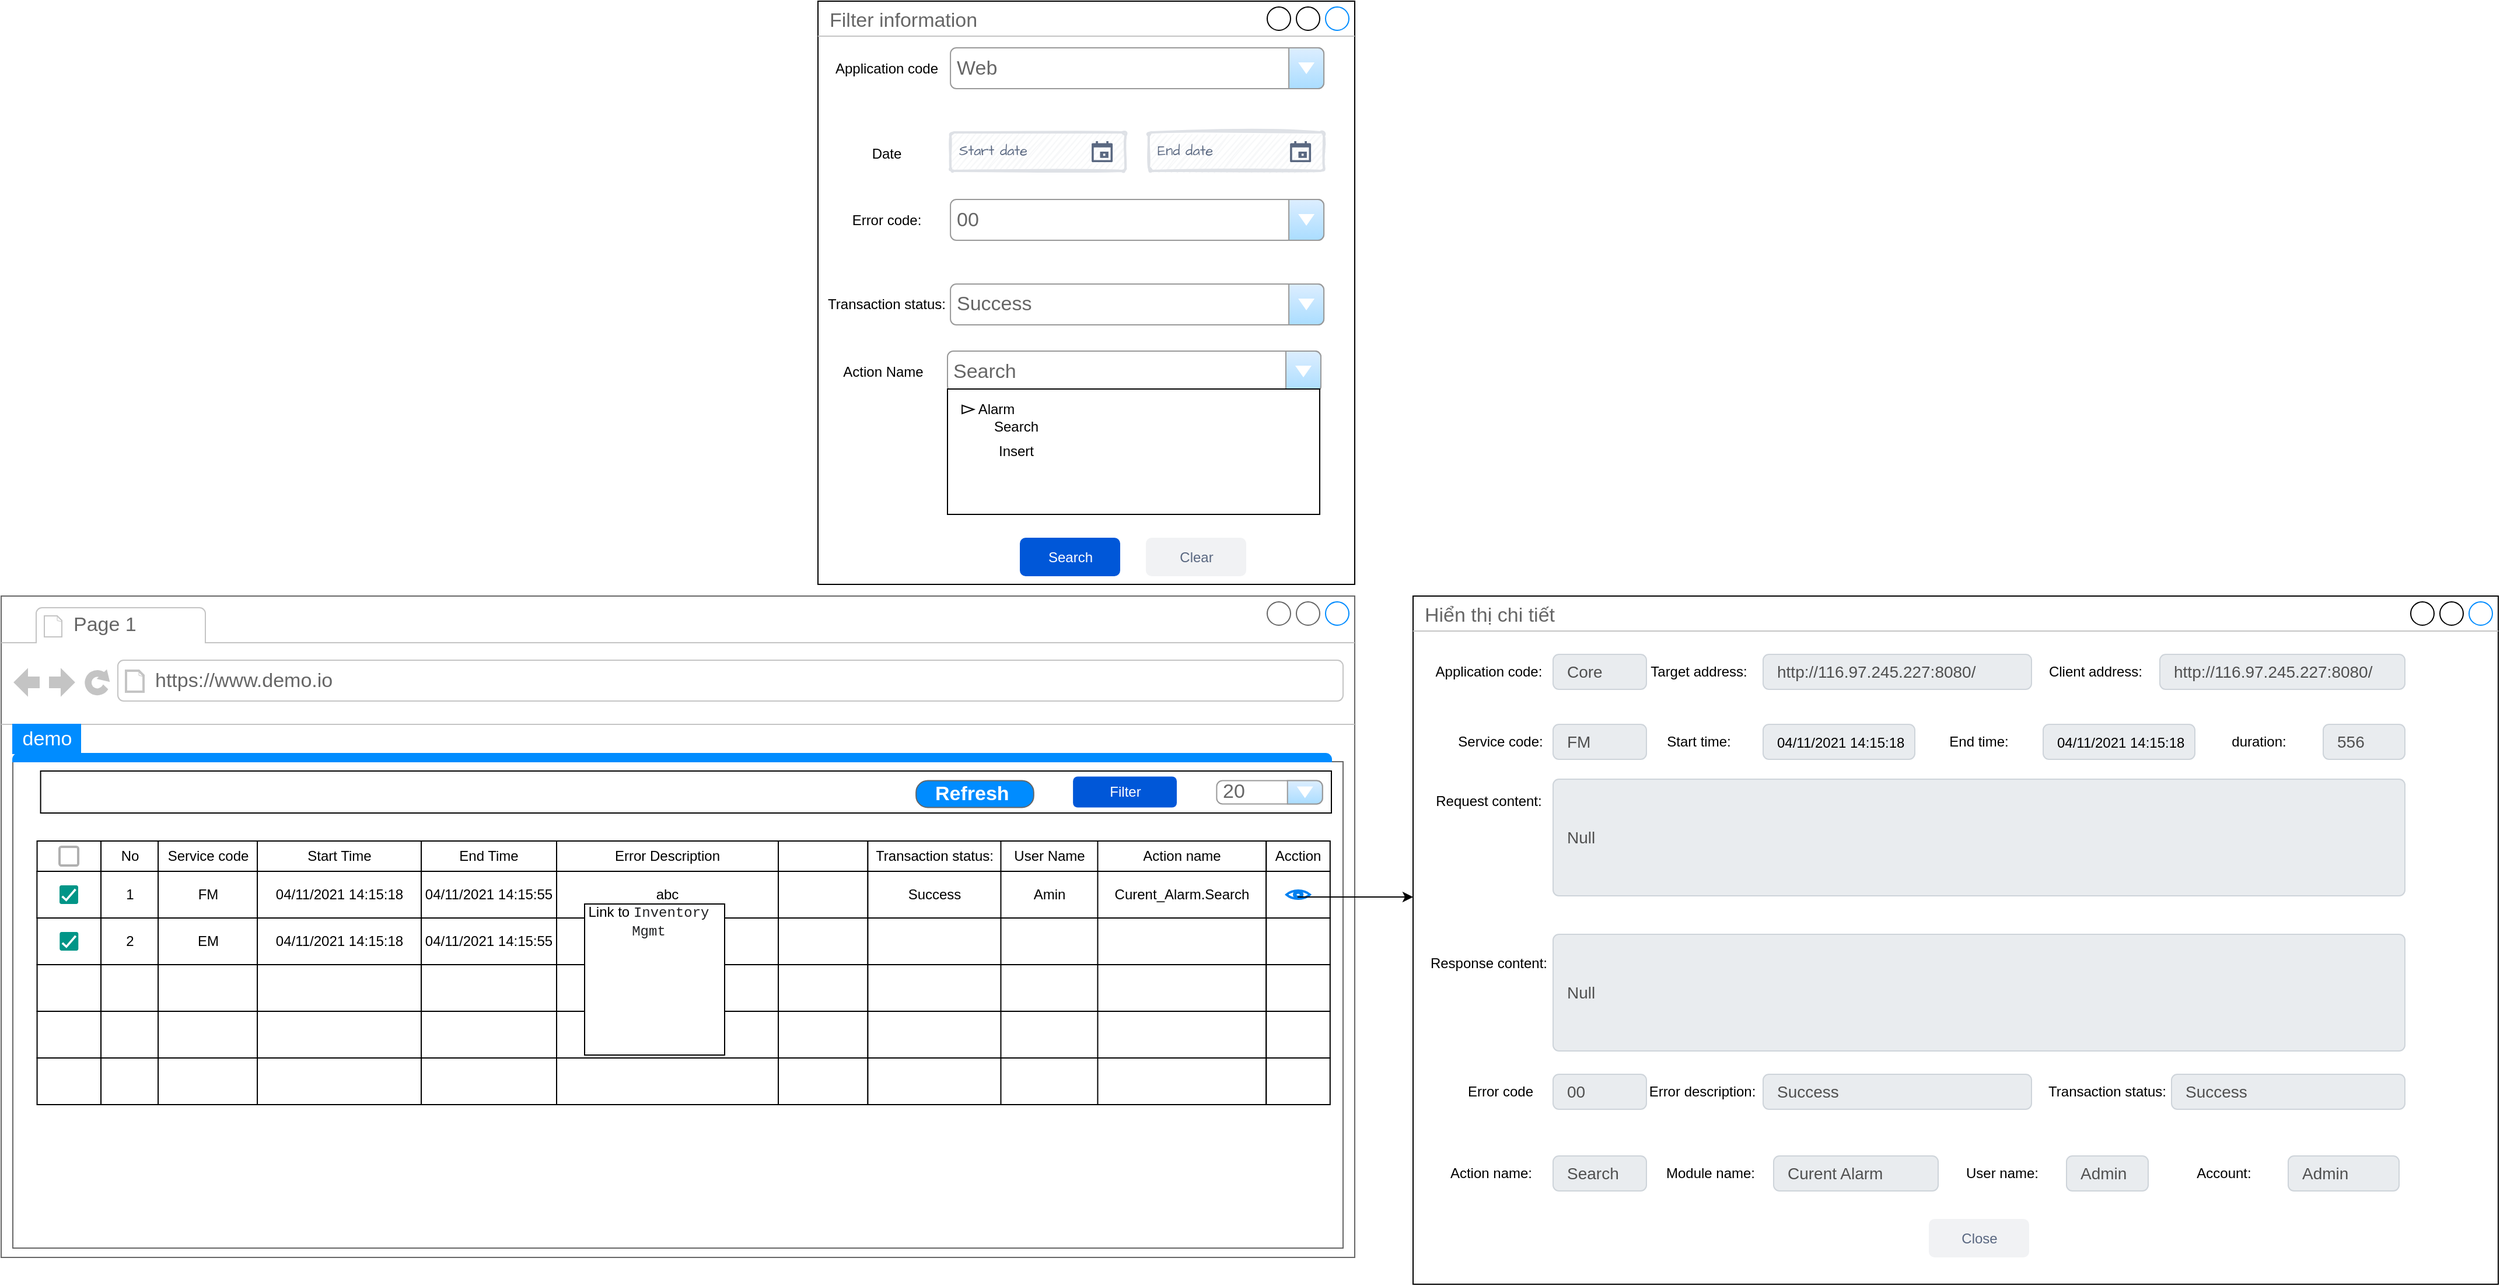 <mxfile version="15.9.4" type="google"><diagram id="-Iy058Ygo9Izyt3TwOnl" name="Page-1"><mxGraphModel dx="1662" dy="1973" grid="1" gridSize="10" guides="1" tooltips="1" connect="1" arrows="1" fold="1" page="1" pageScale="1" pageWidth="827" pageHeight="1169" math="0" shadow="0"><root><mxCell id="0"/><mxCell id="1" parent="0"/><mxCell id="qe7qmBCq4bcC3nE2RGi4-3" value="" style="strokeWidth=1;shadow=0;dashed=0;align=center;html=1;shape=mxgraph.mockup.containers.browserWindow;rSize=0;strokeColor=#666666;strokeColor2=#008cff;strokeColor3=#c4c4c4;mainText=,;recursiveResize=0;" parent="1" vertex="1"><mxGeometry x="250" y="70" width="1160" height="567" as="geometry"/></mxCell><mxCell id="qe7qmBCq4bcC3nE2RGi4-4" value="Page 1" style="strokeWidth=1;shadow=0;dashed=0;align=center;html=1;shape=mxgraph.mockup.containers.anchor;fontSize=17;fontColor=#666666;align=left;" parent="qe7qmBCq4bcC3nE2RGi4-3" vertex="1"><mxGeometry x="60" y="12" width="110" height="26" as="geometry"/></mxCell><mxCell id="qe7qmBCq4bcC3nE2RGi4-5" value="https://www.demo.io" style="strokeWidth=1;shadow=0;dashed=0;align=center;html=1;shape=mxgraph.mockup.containers.anchor;rSize=0;fontSize=17;fontColor=#666666;align=left;" parent="qe7qmBCq4bcC3nE2RGi4-3" vertex="1"><mxGeometry x="130" y="60" width="250" height="26" as="geometry"/></mxCell><mxCell id="qe7qmBCq4bcC3nE2RGi4-7" value="" style="strokeWidth=1;shadow=0;dashed=0;align=center;html=1;shape=mxgraph.mockup.containers.marginRect2;rectMarginTop=32;strokeColor=#666666;gradientColor=none;" parent="qe7qmBCq4bcC3nE2RGi4-3" vertex="1"><mxGeometry x="10" y="110" width="1140" height="449" as="geometry"/></mxCell><mxCell id="qe7qmBCq4bcC3nE2RGi4-11" value="" style="strokeWidth=1;shadow=0;dashed=0;align=center;html=1;shape=mxgraph.mockup.containers.topButton;rSize=5;strokeColor=#008cff;fillColor=#008cff;gradientColor=none;resizeWidth=1;movable=0;deletable=1;" parent="qe7qmBCq4bcC3nE2RGi4-7" vertex="1"><mxGeometry width="1130" height="7" relative="1" as="geometry"><mxPoint y="25" as="offset"/></mxGeometry></mxCell><mxCell id="rhnmH4mEbKuUwEL6TYHS-5" value="" style="whiteSpace=wrap;html=1;align=center;" parent="qe7qmBCq4bcC3nE2RGi4-7" vertex="1"><mxGeometry x="20.792" y="100" width="54.72" height="26" as="geometry"/></mxCell><mxCell id="rhnmH4mEbKuUwEL6TYHS-6" value="&lt;span style=&quot;color: rgba(0 , 0 , 0 , 0) ; font-family: monospace ; font-size: 0px&quot;&gt;%3CmxGraphModel%3E%3Croot%3E%3CmxCell%20id%3D%220%22%2F%3E%3CmxCell%20id%3D%221%22%20parent%3D%220%22%2F%3E%3CmxCell%20id%3D%222%22%20value%3D%22%22%20style%3D%22strokeWidth%3D1%3Bshadow%3D0%3Bdashed%3D0%3Balign%3Dcenter%3Bhtml%3D1%3Bshape%3Dmxgraph.mockup.containers.browserWindow%3BrSize%3D0%3BstrokeColor%3D%23666666%3BstrokeColor2%3D%23008cff%3BstrokeColor3%3D%23c4c4c4%3BmainText%3D%2C%3BrecursiveResize%3D0%3B%22%20vertex%3D%221%22%20parent%3D%221%22%3E%3CmxGeometry%20x%3D%22250%22%20y%3D%2270%22%20width%3D%221160%22%20height%3D%22567%22%20as%3D%22geometry%22%2F%3E%3C%2FmxCell%3E%3CmxCell%20id%3D%223%22%20value%3D%22Page%201%22%20style%3D%22strokeWidth%3D1%3Bshadow%3D0%3Bdashed%3D0%3Balign%3Dcenter%3Bhtml%3D1%3Bshape%3Dmxgraph.mockup.containers.anchor%3BfontSize%3D17%3BfontColor%3D%23666666%3Balign%3Dleft%3B%22%20vertex%3D%221%22%20parent%3D%222%22%3E%3CmxGeometry%20x%3D%2260%22%20y%3D%2212%22%20width%3D%22110%22%20height%3D%2226%22%20as%3D%22geometry%22%2F%3E%3C%2FmxCell%3E%3CmxCell%20id%3D%224%22%20value%3D%22https%3A%2F%2Fwww.demo.io%22%20style%3D%22strokeWidth%3D1%3Bshadow%3D0%3Bdashed%3D0%3Balign%3Dcenter%3Bhtml%3D1%3Bshape%3Dmxgraph.mockup.containers.anchor%3BrSize%3D0%3BfontSize%3D17%3BfontColor%3D%23666666%3Balign%3Dleft%3B%22%20vertex%3D%221%22%20parent%3D%222%22%3E%3CmxGeometry%20x%3D%22130%22%20y%3D%2260%22%20width%3D%22250%22%20height%3D%2226%22%20as%3D%22geometry%22%2F%3E%3C%2FmxCell%3E%3CmxCell%20id%3D%225%22%20value%3D%22%22%20style%3D%22strokeWidth%3D1%3Bshadow%3D0%3Bdashed%3D0%3Balign%3Dcenter%3Bhtml%3D1%3Bshape%3Dmxgraph.mockup.containers.marginRect2%3BrectMarginTop%3D32%3BstrokeColor%3D%23666666%3BgradientColor%3Dnone%3B%22%20vertex%3D%221%22%20parent%3D%222%22%3E%3CmxGeometry%20x%3D%2210%22%20y%3D%22110%22%20width%3D%221140%22%20height%3D%22449%22%20as%3D%22geometry%22%2F%3E%3C%2FmxCell%3E%3CmxCell%20id%3D%226%22%20value%3D%22%22%20style%3D%22strokeWidth%3D1%3Bshadow%3D0%3Bdashed%3D0%3Balign%3Dcenter%3Bhtml%3D1%3Bshape%3Dmxgraph.mockup.containers.topButton%3BrSize%3D5%3BstrokeColor%3D%23008cff%3BfillColor%3D%23008cff%3BgradientColor%3Dnone%3BresizeWidth%3D1%3Bmovable%3D0%3Bdeletable%3D1%3B%22%20vertex%3D%221%22%20parent%3D%225%22%3E%3CmxGeometry%20width%3D%221086.128%22%20height%3D%227%22%20relative%3D%221%22%20as%3D%22geometry%22%3E%3CmxPoint%20y%3D%2225%22%20as%3D%22offset%22%2F%3E%3C%2FmxGeometry%3E%3C%2FmxCell%3E%3CmxCell%20id%3D%227%22%20value%3D%22%22%20style%3D%22whiteSpace%3Dwrap%3Bhtml%3D1%3Balign%3Dcenter%3B%22%20vertex%3D%221%22%20parent%3D%225%22%3E%3CmxGeometry%20x%3D%2220.792%22%20y%3D%22100%22%20width%3D%2254.72%22%20height%3D%2226%22%20as%3D%22geometry%22%2F%3E%3C%2FmxCell%3E%3CmxCell%20id%3D%228%22%20value%3D%221%22%20style%3D%22whiteSpace%3Dwrap%3Bhtml%3D1%3Balign%3Dcenter%3B%22%20vertex%3D%221%22%20parent%3D%225%22%3E%3CmxGeometry%20x%3D%2220.688%22%20y%3D%22126%22%20width%3D%2254.824%22%20height%3D%2240%22%20as%3D%22geometry%22%2F%3E%3C%2FmxCell%3E%3CmxCell%20id%3D%229%22%20value%3D%22%22%20style%3D%22whiteSpace%3Dwrap%3Bhtml%3D1%3Balign%3Dcenter%3B%22%20vertex%3D%221%22%20parent%3D%225%22%3E%3CmxGeometry%20x%3D%2220.792%22%20y%3D%22166%22%20width%3D%2254.72%22%20height%3D%2240%22%20as%3D%22geometry%22%2F%3E%3C%2FmxCell%3E%3CmxCell%20id%3D%2210%22%20value%3D%22%22%20style%3D%22whiteSpace%3Dwrap%3Bhtml%3D1%3Balign%3Dcenter%3B%22%20vertex%3D%221%22%20parent%3D%225%22%3E%3CmxGeometry%20x%3D%2220.792%22%20y%3D%22206%22%20width%3D%2254.72%22%20height%3D%2240%22%20as%3D%22geometry%22%2F%3E%3C%2FmxCell%3E%3CmxCell%20id%3D%2211%22%20value%3D%22%22%20style%3D%22whiteSpace%3Dwrap%3Bhtml%3D1%3Balign%3Dcenter%3B%22%20vertex%3D%221%22%20parent%3D%225%22%3E%3CmxGeometry%20x%3D%2220.792%22%20y%3D%22246%22%20width%3D%2254.72%22%20height%3D%2240%22%20as%3D%22geometry%22%2F%3E%3C%2FmxCell%3E%3CmxCell%20id%3D%2212%22%20value%3D%22%22%20style%3D%22whiteSpace%3Dwrap%3Bhtml%3D1%3Balign%3Dcenter%3B%22%20vertex%3D%221%22%20parent%3D%225%22%3E%3CmxGeometry%20x%3D%2220.792%22%20y%3D%22286%22%20width%3D%2254.72%22%20height%3D%2240%22%20as%3D%22geometry%22%2F%3E%3C%2FmxCell%3E%3CmxCell%20id%3D%2213%22%20value%3D%22%22%20style%3D%22shape%3Dtable%3Bhtml%3D1%3BwhiteSpace%3Dwrap%3BstartSize%3D0%3Bcontainer%3D1%3Bcollapsible%3D0%3BchildLayout%3DtableLayout%3B%22%20vertex%3D%221%22%20parent%3D%225%22%3E%3CmxGeometry%20x%3D%2275.52%22%20y%3D%22100%22%20width%3D%22274.48%22%20height%3D%22226%22%20as%3D%22geometry%22%2F%3E%3C%2FmxCell%3E%3CmxCell%20id%3D%2214%22%20value%3D%22%22%20style%3D%22shape%3DpartialRectangle%3Bhtml%3D1%3BwhiteSpace%3Dwrap%3Bcollapsible%3D0%3BdropTarget%3D0%3BpointerEvents%3D0%3BfillColor%3Dnone%3Btop%3D0%3Bleft%3D0%3Bbottom%3D0%3Bright%3D0%3Bpoints%3D%5B%5B0%2C0.5%5D%2C%5B1%2C0.5%5D%5D%3BportConstraint%3Deastwest%3B%22%20vertex%3D%221%22%20parent%3D%2213%22%3E%3CmxGeometry%20width%3D%22274.48%22%20height%3D%2226%22%20as%3D%22geometry%22%2F%3E%3C%2FmxCell%3E%3CmxCell%20id%3D%2215%22%20value%3D%22%26lt%3Bfont%20color%3D%26quot%3B%23ba0000%26quot%3B%20face%3D%26quot%3Bmonospace%26quot%3B%26gt%3B%26lt%3Bspan%20style%3D%26quot%3Bfont-size%3A%200px%26quot%3B%26gt%3BN%26lt%3B%2Fspan%26gt%3B%26lt%3B%2Ffont%26gt%3B%22%20style%3D%22shape%3DpartialRectangle%3Bhtml%3D1%3BwhiteSpace%3Dwrap%3Bconnectable%3D0%3BfillColor%3Dnone%3Btop%3D0%3Bleft%3D0%3Bbottom%3D0%3Bright%3D0%3Boverflow%3Dhidden%3BpointerEvents%3D1%3B%22%20vertex%3D%221%22%20parent%3D%2214%22%3E%3CmxGeometry%20width%3D%2249%22%20height%3D%2226%22%20as%3D%22geometry%22%3E%3CmxRectangle%20width%3D%2249%22%20height%3D%2226%22%20as%3D%22alternateBounds%22%2F%3E%3C%2FmxGeometry%3E%3C%2FmxCell%3E%3CmxCell%20id%3D%2216%22%20value%3D%22%26lt%3Bspan%26gt%3BService%20code%26lt%3B%2Fspan%26gt%3B%22%20style%3D%22shape%3DpartialRectangle%3Bhtml%3D1%3BwhiteSpace%3Dwrap%3Bconnectable%3D0%3BfillColor%3Dnone%3Btop%3D0%3Bleft%3D0%3Bbottom%3D0%3Bright%3D0%3Boverflow%3Dhidden%3BpointerEvents%3D1%3B%22%20vertex%3D%221%22%20parent%3D%2214%22%3E%3CmxGeometry%20x%3D%2249%22%20width%3D%2285%22%20height%3D%2226%22%20as%3D%22geometry%22%3E%3CmxRectangle%20width%3D%2285%22%20height%3D%2226%22%20as%3D%22alternateBounds%22%2F%3E%3C%2FmxGeometry%3E%3C%2FmxCell%3E%3CmxCell%20id%3D%2217%22%20value%3D%22Start%20Time%22%20style%3D%22shape%3DpartialRectangle%3Bhtml%3D1%3BwhiteSpace%3Dwrap%3Bconnectable%3D0%3BfillColor%3Dnone%3Btop%3D0%3Bleft%3D0%3Bbottom%3D0%3Bright%3D0%3Boverflow%3Dhidden%3BpointerEvents%3D1%3B%22%20vertex%3D%221%22%20parent%3D%2214%22%3E%3CmxGeometry%20x%3D%22134%22%20width%3D%22140%22%20height%3D%2226%22%20as%3D%22geometry%22%3E%3CmxRectangle%20width%3D%22140%22%20height%3D%2226%22%20as%3D%22alternateBounds%22%2F%3E%3C%2FmxGeometry%3E%3C%2FmxCell%3E%3CmxCell%20id%3D%2218%22%20value%3D%22%22%20style%3D%22shape%3DpartialRectangle%3Bhtml%3D1%3BwhiteSpace%3Dwrap%3Bcollapsible%3D0%3BdropTarget%3D0%3BpointerEvents%3D0%3BfillColor%3Dnone%3Btop%3D0%3Bleft%3D0%3Bbottom%3D0%3Bright%3D0%3Bpoints%3D%5B%5B0%2C0.5%5D%2C%5B1%2C0.5%5D%5D%3BportConstraint%3Deastwest%3B%22%20vertex%3D%221%22%20parent%3D%2213%22%3E%3CmxGeometry%20y%3D%2226%22%20width%3D%22274.48%22%20height%3D%2240%22%20as%3D%22geometry%22%2F%3E%3C%2FmxCell%3E%3CmxCell%20id%3D%2219%22%20value%3D%221%22%20style%3D%22shape%3DpartialRectangle%3Bhtml%3D1%3BwhiteSpace%3Dwrap%3Bconnectable%3D0%3BfillColor%3Dnone%3Btop%3D0%3Bleft%3D0%3Bbottom%3D0%3Bright%3D0%3Boverflow%3Dhidden%3BpointerEvents%3D1%3B%22%20vertex%3D%221%22%20parent%3D%2218%22%3E%3CmxGeometry%20width%3D%2249%22%20height%3D%2240%22%20as%3D%22geometry%22%3E%3CmxRectangle%20width%3D%2249%22%20height%3D%2240%22%20as%3D%22alternateBounds%22%2F%3E%3C%2FmxGeometry%3E%3C%2FmxCell%3E%3CmxCell%20id%3D%2220%22%20value%3D%22%26lt%3Bspan%26gt%3BFM%26lt%3B%2Fspan%26gt%3B%22%20style%3D%22shape%3DpartialRectangle%3Bhtml%3D1%3BwhiteSpace%3Dwrap%3Bconnectable%3D0%3BfillColor%3Dnone%3Btop%3D0%3Bleft%3D0%3Bbottom%3D0%3Bright%3D0%3Boverflow%3Dhidden%3BpointerEvents%3D1%3B%22%20vertex%3D%221%22%20parent%3D%2218%22%3E%3CmxGeometry%20x%3D%2249%22%20width%3D%2285%22%20height%3D%2240%22%20as%3D%22geometry%22%3E%3CmxRectangle%20width%3D%2285%22%20height%3D%2240%22%20as%3D%22alternateBounds%22%2F%3E%3C%2FmxGeometry%3E%3C%2FmxCell%3E%3CmxCell%20id%3D%2221%22%20value%3D%2204%2F11%2F2021%2014%3A15%3A18%22%20style%3D%22shape%3DpartialRectangle%3Bhtml%3D1%3BwhiteSpace%3Dwrap%3Bconnectable%3D0%3BfillColor%3Dnone%3Btop%3D0%3Bleft%3D0%3Bbottom%3D0%3Bright%3D0%3Boverflow%3Dhidden%3BpointerEvents%3D1%3B%22%20vertex%3D%221%22%20parent%3D%2218%22%3E%3CmxGeometry%20x%3D%22134%22%20width%3D%22140%22%20height%3D%2240%22%20as%3D%22geometry%22%3E%3CmxRectangle%20width%3D%22140%22%20height%3D%2240%22%20as%3D%22alternateBounds%22%2F%3E%3C%2FmxGeometry%3E%3C%2FmxCell%3E%3CmxCell%20id%3D%2222%22%20value%3D%22%22%20style%3D%22shape%3DpartialRectangle%3Bhtml%3D1%3BwhiteSpace%3Dwrap%3Bcollapsible%3D0%3BdropTarget%3D0%3BpointerEvents%3D0%3BfillColor%3Dnone%3Btop%3D0%3Bleft%3D0%3Bbottom%3D0%3Bright%3D0%3Bpoints%3D%5B%5B0%2C0.5%5D%2C%5B1%2C0.5%5D%5D%3BportConstraint%3Deastwest%3B%22%20vertex%3D%221%22%20parent%3D%2213%22%3E%3CmxGeometry%20y%3D%2266%22%20width%3D%22274.48%22%20height%3D%2240%22%20as%3D%22geometry%22%2F%3E%3C%2FmxCell%3E%3CmxCell%20id%3D%2223%22%20value%3D%22%22%20style%3D%22shape%3DpartialRectangle%3Bhtml%3D1%3BwhiteSpace%3Dwrap%3Bconnectable%3D0%3BfillColor%3Dnone%3Btop%3D0%3Bleft%3D0%3Bbottom%3D0%3Bright%3D0%3Boverflow%3Dhidden%3BpointerEvents%3D1%3B%22%20vertex%3D%221%22%20parent%3D%2222%22%3E%3CmxGeometry%20width%3D%2249%22%20height%3D%2240%22%20as%3D%22geometry%22%3E%3CmxRectangle%20width%3D%2249%22%20height%3D%2240%22%20as%3D%22alternateBounds%22%2F%3E%3C%2FmxGeometry%3E%3C%2FmxCell%3E%3CmxCell%20id%3D%2224%22%20value%3D%22%22%20style%3D%22shape%3DpartialRectangle%3Bhtml%3D1%3BwhiteSpace%3Dwrap%3Bconnectable%3D0%3BfillColor%3Dnone%3Btop%3D0%3Bleft%3D0%3Bbottom%3D0%3Bright%3D0%3Boverflow%3Dhidden%3BpointerEvents%3D1%3B%22%20vertex%3D%221%22%20parent%3D%2222%22%3E%3CmxGeometry%20x%3D%2249%22%20width%3D%2285%22%20height%3D%2240%22%20as%3D%22geometry%22%3E%3CmxRectangle%20width%3D%2285%22%20height%3D%2240%22%20as%3D%22alternateBounds%22%2F%3E%3C%2FmxGeometry%3E%3C%2FmxCell%3E%3CmxCell%20id%3D%2225%22%20value%3D%22%22%20style%3D%22shape%3DpartialRectangle%3Bhtml%3D1%3BwhiteSpace%3Dwrap%3Bconnectable%3D0%3BfillColor%3Dnone%3Btop%3D0%3Bleft%3D0%3Bbottom%3D0%3Bright%3D0%3Boverflow%3Dhidden%3BpointerEvents%3D1%3B%22%20vertex%3D%221%22%20parent%3D%2222%22%3E%3CmxGeometry%20x%3D%22134%22%20width%3D%22140%22%20height%3D%2240%22%20as%3D%22geometry%22%3E%3CmxRectangle%20width%3D%22140%22%20height%3D%2240%22%20as%3D%22alternateBounds%22%2F%3E%3C%2FmxGeometry%3E%3C%2FmxCell%3E%3CmxCell%20id%3D%2226%22%20value%3D%22%22%20style%3D%22shape%3DpartialRectangle%3Bhtml%3D1%3BwhiteSpace%3Dwrap%3Bcollapsible%3D0%3BdropTarget%3D0%3BpointerEvents%3D0%3BfillColor%3Dnone%3Btop%3D0%3Bleft%3D0%3Bbottom%3D0%3Bright%3D0%3Bpoints%3D%5B%5B0%2C0.5%5D%2C%5B1%2C0.5%5D%5D%3BportConstraint%3Deastwest%3B%22%20vertex%3D%221%22%20parent%3D%2213%22%3E%3CmxGeometry%20y%3D%22106%22%20width%3D%22274.48%22%20height%3D%2240%22%20as%3D%22geometry%22%2F%3E%3C%2FmxCell%3E%3CmxCell%20id%3D%2227%22%20value%3D%22%22%20style%3D%22shape%3DpartialRectangle%3Bhtml%3D1%3BwhiteSpace%3Dwrap%3Bconnectable%3D0%3BfillColor%3Dnone%3Btop%3D0%3Bleft%3D0%3Bbottom%3D0%3Bright%3D0%3Boverflow%3Dhidden%3BpointerEvents%3D1%3B%22%20vertex%3D%221%22%20parent%3D%2226%22%3E%3CmxGeometry%20width%3D%2249%22%20height%3D%2240%22%20as%3D%22geometry%22%3E%3CmxRectangle%20width%3D%2249%22%20height%3D%2240%22%20as%3D%22alternateBounds%22%2F%3E%3C%2FmxGeometry%3E%3C%2FmxCell%3E%3CmxCell%20id%3D%2228%22%20value%3D%22%22%20style%3D%22shape%3DpartialRectangle%3Bhtml%3D1%3BwhiteSpace%3Dwrap%3Bconnectable%3D0%3BfillColor%3Dnone%3Btop%3D0%3Bleft%3D0%3Bbottom%3D0%3Bright%3D0%3Boverflow%3Dhidden%3BpointerEvents%3D1%3B%22%20vertex%3D%221%22%20parent%3D%2226%22%3E%3CmxGeometry%20x%3D%2249%22%20width%3D%2285%22%20height%3D%2240%22%20as%3D%22geometry%22%3E%3CmxRectangle%20width%3D%2285%22%20height%3D%2240%22%20as%3D%22alternateBounds%22%2F%3E%3C%2FmxGeometry%3E%3C%2FmxCell%3E%3CmxCell%20id%3D%2229%22%20value%3D%22%22%20style%3D%22shape%3DpartialRectangle%3Bhtml%3D1%3BwhiteSpace%3Dwrap%3Bconnectable%3D0%3BfillColor%3Dnone%3Btop%3D0%3Bleft%3D0%3Bbottom%3D0%3Bright%3D0%3Boverflow%3Dhidden%3BpointerEvents%3D1%3B%22%20vertex%3D%221%22%20parent%3D%2226%22%3E%3CmxGeometry%20x%3D%22134%22%20width%3D%22140%22%20height%3D%2240%22%20as%3D%22geometry%22%3E%3CmxRectangle%20width%3D%22140%22%20height%3D%2240%22%20as%3D%22alternateBounds%22%2F%3E%3C%2FmxGeometry%3E%3C%2FmxCell%3E%3CmxCell%20id%3D%2230%22%20value%3D%22%22%20style%3D%22shape%3DpartialRectangle%3Bhtml%3D1%3BwhiteSpace%3Dwrap%3Bcollapsible%3D0%3BdropTarget%3D0%3BpointerEvents%3D0%3BfillColor%3Dnone%3Btop%3D0%3Bleft%3D0%3Bbottom%3D0%3Bright%3D0%3Bpoints%3D%5B%5B0%2C0.5%5D%2C%5B1%2C0.5%5D%5D%3BportConstraint%3Deastwest%3B%22%20vertex%3D%221%22%20parent%3D%2213%22%3E%3CmxGeometry%20y%3D%22146%22%20width%3D%22274.48%22%20height%3D%2240%22%20as%3D%22geometry%22%2F%3E%3C%2FmxCell%3E%3CmxCell%20id%3D%2231%22%20value%3D%22%22%20style%3D%22shape%3DpartialRectangle%3Bhtml%3D1%3BwhiteSpace%3Dwrap%3Bconnectable%3D0%3BfillColor%3Dnone%3Btop%3D0%3Bleft%3D0%3Bbottom%3D0%3Bright%3D0%3Boverflow%3Dhidden%3BpointerEvents%3D1%3B%22%20vertex%3D%221%22%20parent%3D%2230%22%3E%3CmxGeometry%20width%3D%2249%22%20height%3D%2240%22%20as%3D%22geometry%22%3E%3CmxRectangle%20width%3D%2249%22%20height%3D%2240%22%20as%3D%22alternateBounds%22%2F%3E%3C%2FmxGeometry%3E%3C%2FmxCell%3E%3CmxCell%20id%3D%2232%22%20value%3D%22%22%20style%3D%22shape%3DpartialRectangle%3Bhtml%3D1%3BwhiteSpace%3Dwrap%3Bconnectable%3D0%3BfillColor%3Dnone%3Btop%3D0%3Bleft%3D0%3Bbottom%3D0%3Bright%3D0%3Boverflow%3Dhidden%3BpointerEvents%3D1%3B%22%20vertex%3D%221%22%20parent%3D%2230%22%3E%3CmxGeometry%20x%3D%2249%22%20width%3D%2285%22%20height%3D%2240%22%20as%3D%22geometry%22%3E%3CmxRectangle%20width%3D%2285%22%20height%3D%2240%22%20as%3D%22alternateBounds%22%2F%3E%3C%2FmxGeometry%3E%3C%2FmxCell%3E%3CmxCell%20id%3D%2233%22%20value%3D%22%22%20style%3D%22shape%3DpartialRectangle%3Bhtml%3D1%3BwhiteSpace%3Dwrap%3Bconnectable%3D0%3BfillColor%3Dnone%3Btop%3D0%3Bleft%3D0%3Bbottom%3D0%3Bright%3D0%3Boverflow%3Dhidden%3BpointerEvents%3D1%3B%22%20vertex%3D%221%22%20parent%3D%2230%22%3E%3CmxGeometry%20x%3D%22134%22%20width%3D%22140%22%20height%3D%2240%22%20as%3D%22geometry%22%3E%3CmxRectangle%20width%3D%22140%22%20height%3D%2240%22%20as%3D%22alternateBounds%22%2F%3E%3C%2FmxGeometry%3E%3C%2FmxCell%3E%3CmxCell%20id%3D%2234%22%20value%3D%22%22%20style%3D%22shape%3DpartialRectangle%3Bhtml%3D1%3BwhiteSpace%3Dwrap%3Bcollapsible%3D0%3BdropTarget%3D0%3BpointerEvents%3D0%3BfillColor%3Dnone%3Btop%3D0%3Bleft%3D0%3Bbottom%3D0%3Bright%3D0%3Bpoints%3D%5B%5B0%2C0.5%5D%2C%5B1%2C0.5%5D%5D%3BportConstraint%3Deastwest%3B%22%20vertex%3D%221%22%20parent%3D%2213%22%3E%3CmxGeometry%20y%3D%22186%22%20width%3D%22274.48%22%20height%3D%2240%22%20as%3D%22geometry%22%2F%3E%3C%2FmxCell%3E%3CmxCell%20id%3D%2235%22%20value%3D%22%22%20style%3D%22shape%3DpartialRectangle%3Bhtml%3D1%3BwhiteSpace%3Dwrap%3Bconnectable%3D0%3BfillColor%3Dnone%3Btop%3D0%3Bleft%3D0%3Bbottom%3D0%3Bright%3D0%3Boverflow%3Dhidden%3BpointerEvents%3D1%3B%22%20vertex%3D%221%22%20parent%3D%2234%22%3E%3CmxGeometry%20width%3D%2249%22%20height%3D%2240%22%20as%3D%22geometry%22%3E%3CmxRectangle%20width%3D%2249%22%20height%3D%2240%22%20as%3D%22alternateBounds%22%2F%3E%3C%2FmxGeometry%3E%3C%2FmxCell%3E%3CmxCell%20id%3D%2236%22%20value%3D%22%22%20style%3D%22shape%3DpartialRectangle%3Bhtml%3D1%3BwhiteSpace%3Dwrap%3Bconnectable%3D0%3BfillColor%3Dnone%3Btop%3D0%3Bleft%3D0%3Bbottom%3D0%3Bright%3D0%3Boverflow%3Dhidden%3BpointerEvents%3D1%3B%22%20vertex%3D%221%22%20parent%3D%2234%22%3E%3CmxGeometry%20x%3D%2249%22%20width%3D%2285%22%20height%3D%2240%22%20as%3D%22geometry%22%3E%3CmxRectangle%20width%3D%2285%22%20height%3D%2240%22%20as%3D%22alternateBounds%22%2F%3E%3C%2FmxGeometry%3E%3C%2FmxCell%3E%3CmxCell%20id%3D%2237%22%20value%3D%22%22%20style%3D%22shape%3DpartialRectangle%3Bhtml%3D1%3BwhiteSpace%3Dwrap%3Bconnectable%3D0%3BfillColor%3Dnone%3Btop%3D0%3Bleft%3D0%3Bbottom%3D0%3Bright%3D0%3Boverflow%3Dhidden%3BpointerEvents%3D1%3B%22%20vertex%3D%221%22%20parent%3D%2234%22%3E%3CmxGeometry%20x%3D%22134%22%20width%3D%22140%22%20height%3D%2240%22%20as%3D%22geometry%22%3E%3CmxRectangle%20width%3D%22140%22%20height%3D%2240%22%20as%3D%22alternateBounds%22%2F%3E%3C%2FmxGeometry%3E%3C%2FmxCell%3E%3CmxCell%20id%3D%2238%22%20value%3D%22%22%20style%3D%22shape%3Dtable%3Bhtml%3D1%3BwhiteSpace%3Dwrap%3BstartSize%3D0%3Bcontainer%3D1%3Bcollapsible%3D0%3BchildLayout%3DtableLayout%3B%22%20vertex%3D%221%22%20parent%3D%225%22%3E%3CmxGeometry%20x%3D%22350.004%22%20y%3D%22100%22%20width%3D%22382.731%22%20height%3D%22226%22%20as%3D%22geometry%22%2F%3E%3C%2FmxCell%3E%3CmxCell%20id%3D%2239%22%20value%3D%22%22%20style%3D%22shape%3DpartialRectangle%3Bhtml%3D1%3BwhiteSpace%3Dwrap%3Bcollapsible%3D0%3BdropTarget%3D0%3BpointerEvents%3D0%3BfillColor%3Dnone%3Btop%3D0%3Bleft%3D0%3Bbottom%3D0%3Bright%3D0%3Bpoints%3D%5B%5B0%2C0.5%5D%2C%5B1%2C0.5%5D%5D%3BportConstraint%3Deastwest%3B%22%20vertex%3D%221%22%20parent%3D%2238%22%3E%3CmxGeometry%20width%3D%22382.731%22%20height%3D%2226%22%20as%3D%22geometry%22%2F%3E%3C%2FmxCell%3E%3CmxCell%20id%3D%2240%22%20value%3D%22End%20Time%22%20style%3D%22shape%3DpartialRectangle%3Bhtml%3D1%3BwhiteSpace%3Dwrap%3Bconnectable%3D0%3BfillColor%3Dnone%3Btop%3D0%3Bleft%3D0%3Bbottom%3D0%3Bright%3D0%3Boverflow%3Dhidden%3BpointerEvents%3D1%3B%22%20vertex%3D%221%22%20parent%3D%2239%22%3E%3CmxGeometry%20width%3D%22116%22%20height%3D%2226%22%20as%3D%22geometry%22%3E%3CmxRectangle%20width%3D%22116%22%20height%3D%2226%22%20as%3D%22alternateBounds%22%2F%3E%3C%2FmxGeometry%3E%3C%2FmxCell%3E%3CmxCell%20id%3D%2241%22%20value%3D%22Error%20Description%22%20style%3D%22shape%3DpartialRectangle%3Bhtml%3D1%3BwhiteSpace%3Dwrap%3Bconnectable%3D0%3BfillColor%3Dnone%3Btop%3D0%3Bleft%3D0%3Bbottom%3D0%3Bright%3D0%3Boverflow%3Dhidden%3BpointerEvents%3D1%3B%22%20vertex%3D%221%22%20parent%3D%2239%22%3E%3CmxGeometry%20x%3D%22116%22%20width%3D%22190%22%20height%3D%2226%22%20as%3D%22geometry%22%3E%3CmxRectangle%20width%3D%22190%22%20height%3D%2226%22%20as%3D%22alternateBounds%22%2F%3E%3C%2FmxGeometry%3E%3C%2FmxCell%3E%3CmxCell%20id%3D%2242%22%20value%3D%22Error%20code%22%20style%3D%22shape%3DpartialRectangle%3Bhtml%3D1%3BwhiteSpace%3Dwrap%3Bconnectable%3D0%3BfillColor%3Dnone%3Btop%3D0%3Bleft%3D0%3Bbottom%3D0%3Bright%3D0%3Boverflow%3Dhidden%3BpointerEvents%3D1%3B%22%20vertex%3D%221%22%20parent%3D%2239%22%3E%3CmxGeometry%20x%3D%22306%22%20width%3D%2277%22%20height%3D%2226%22%20as%3D%22geometry%22%3E%3CmxRectangle%20width%3D%2277%22%20height%3D%2226%22%20as%3D%22alternateBounds%22%2F%3E%3C%2FmxGeometry%3E%3C%2FmxCell%3E%3CmxCell%20id%3D%2243%22%20value%3D%22%22%20style%3D%22shape%3DpartialRectangle%3Bhtml%3D1%3BwhiteSpace%3Dwrap%3Bcollapsible%3D0%3BdropTarget%3D0%3BpointerEvents%3D0%3BfillColor%3Dnone%3Btop%3D0%3Bleft%3D0%3Bbottom%3D0%3Bright%3D0%3Bpoints%3D%5B%5B0%2C0.5%5D%2C%5B1%2C0.5%5D%5D%3BportConstraint%3Deastwest%3B%22%20vertex%3D%221%22%20parent%3D%2238%22%3E%3CmxGeometry%20y%3D%2226%22%20width%3D%22382.731%22%20height%3D%2240%22%20as%3D%22geometry%22%2F%3E%3C%2FmxCell%3E%3CmxCell%20id%3D%2244%22%20value%3D%2204%2F11%2F2021%2014%3A15%3A55%22%20style%3D%22shape%3DpartialRectangle%3Bhtml%3D1%3BwhiteSpace%3Dwrap%3Bconnectable%3D0%3BfillColor%3Dnone%3Btop%3D0%3Bleft%3D0%3Bbottom%3D0%3Bright%3D0%3Boverflow%3Dhidden%3BpointerEvents%3D1%3B%22%20vertex%3D%221%22%20parent%3D%2243%22%3E%3CmxGeometry%20width%3D%22116%22%20height%3D%2240%22%20as%3D%22geometry%22%3E%3CmxRectangle%20width%3D%22116%22%20height%3D%2240%22%20as%3D%22alternateBounds%22%2F%3E%3C%2FmxGeometry%3E%3C%2FmxCell%3E%3CmxCell%20id%3D%2245%22%20value%3D%22Success%22%20style%3D%22shape%3DpartialRectangle%3Bhtml%3D1%3BwhiteSpace%3Dwrap%3Bconnectable%3D0%3BfillColor%3Dnone%3Btop%3D0%3Bleft%3D0%3Bbottom%3D0%3Bright%3D0%3Boverflow%3Dhidden%3BpointerEvents%3D1%3B%22%20vertex%3D%221%22%20parent%3D%2243%22%3E%3CmxGeometry%20x%3D%22116%22%20width%3D%22190%22%20height%3D%2240%22%20as%3D%22geometry%22%3E%3CmxRectangle%20width%3D%22190%22%20height%3D%2240%22%20as%3D%22alternateBounds%22%2F%3E%3C%2FmxGeometry%3E%3C%2FmxCell%3E%3CmxCell%20id%3D%2246%22%20value%3D%2200%22%20style%3D%22shape%3DpartialRectangle%3Bhtml%3D1%3BwhiteSpace%3Dwrap%3Bconnectable%3D0%3BfillColor%3Dnone%3Btop%3D0%3Bleft%3D0%3Bbottom%3D0%3Bright%3D0%3Boverflow%3Dhidden%3BpointerEvents%3D1%3B%22%20vertex%3D%221%22%20parent%3D%2243%22%3E%3CmxGeometry%20x%3D%22306%22%20width%3D%2277%22%20height%3D%2240%22%20as%3D%22geometry%22%3E%3CmxRectangle%20width%3D%2277%22%20height%3D%2240%22%20as%3D%22alternateBounds%22%2F%3E%3C%2FmxGeometry%3E%3C%2FmxCell%3E%3CmxCell%20id%3D%2247%22%20value%3D%22%22%20style%3D%22shape%3DpartialRectangle%3Bhtml%3D1%3BwhiteSpace%3Dwrap%3Bcollapsible%3D0%3BdropTarget%3D0%3BpointerEvents%3D0%3BfillColor%3Dnone%3Btop%3D0%3Bleft%3D0%3Bbottom%3D0%3Bright%3D0%3Bpoints%3D%5B%5B0%2C0.5%5D%2C%5B1%2C0.5%5D%5D%3BportConstraint%3Deastwest%3B%22%20vertex%3D%221%22%20parent%3D%2238%22%3E%3CmxGeometry%20y%3D%2266%22%20width%3D%22382.731%22%20height%3D%2240%22%20as%3D%22geometry%22%2F%3E%3C%2FmxCell%3E%3CmxCell%20id%3D%2248%22%20value%3D%22%22%20style%3D%22shape%3DpartialRectangle%3Bhtml%3D1%3BwhiteSpace%3Dwrap%3Bconnectable%3D0%3BfillColor%3Dnone%3Btop%3D0%3Bleft%3D0%3Bbottom%3D0%3Bright%3D0%3Boverflow%3Dhidden%3BpointerEvents%3D1%3B%22%20vertex%3D%221%22%20parent%3D%2247%22%3E%3CmxGeometry%20width%3D%22116%22%20height%3D%2240%22%20as%3D%22geometry%22%3E%3CmxRectangle%20width%3D%22116%22%20height%3D%2240%22%20as%3D%22alternateBounds%22%2F%3E%3C%2FmxGeometry%3E%3C%2FmxCell%3E%3CmxCell%20id%3D%2249%22%20value%3D%22%22%20style%3D%22shape%3DpartialRectangle%3Bhtml%3D1%3BwhiteSpace%3Dwrap%3Bconnectable%3D0%3BfillColor%3Dnone%3Btop%3D0%3Bleft%3D0%3Bbottom%3D0%3Bright%3D0%3Boverflow%3Dhidden%3BpointerEvents%3D1%3B%22%20vertex%3D%221%22%20parent%3D%2247%22%3E%3CmxGeometry%20x%3D%22116%22%20width%3D%22190%22%20height%3D%2240%22%20as%3D%22geometry%22%3E%3CmxRectangle%20width%3D%22190%22%20height%3D%2240%22%20as%3D%22alternateBounds%22%2F%3E%3C%2FmxGeometry%3E%3C%2FmxCell%3E%3CmxCell%20id%3D%2250%22%20value%3D%22%22%20style%3D%22shape%3DpartialRectangle%3Bhtml%3D1%3BwhiteSpace%3Dwrap%3Bconnectable%3D0%3BfillColor%3Dnone%3Btop%3D0%3Bleft%3D0%3Bbottom%3D0%3Bright%3D0%3Boverflow%3Dhidden%3BpointerEvents%3D1%3B%22%20vertex%3D%221%22%20parent%3D%2247%22%3E%3CmxGeometry%20x%3D%22306%22%20width%3D%2277%22%20height%3D%2240%22%20as%3D%22geometry%22%3E%3CmxRectangle%20width%3D%2277%22%20height%3D%2240%22%20as%3D%22alternateBounds%22%2F%3E%3C%2FmxGeometry%3E%3C%2FmxCell%3E%3CmxCell%20id%3D%2251%22%20value%3D%22%22%20style%3D%22shape%3DpartialRectangle%3Bhtml%3D1%3BwhiteSpace%3Dwrap%3Bcollapsible%3D0%3BdropTarget%3D0%3BpointerEvents%3D0%3BfillColor%3Dnone%3Btop%3D0%3Bleft%3D0%3Bbottom%3D0%3Bright%3D0%3Bpoints%3D%5B%5B0%2C0.5%5D%2C%5B1%2C0.5%5D%5D%3BportConstraint%3Deastwest%3B%22%20vertex%3D%221%22%20parent%3D%2238%22%3E%3CmxGeometry%20y%3D%22106%22%20width%3D%22382.731%22%20height%3D%2240%22%20as%3D%22geometry%22%2F%3E%3C%2FmxCell%3E%3CmxCell%20id%3D%2252%22%20value%3D%22%22%20style%3D%22shape%3DpartialRectangle%3Bhtml%3D1%3BwhiteSpace%3Dwrap%3Bconnectable%3D0%3BfillColor%3Dnone%3Btop%3D0%3Bleft%3D0%3Bbottom%3D0%3Bright%3D0%3Boverflow%3Dhidden%3BpointerEvents%3D1%3B%22%20vertex%3D%221%22%20parent%3D%2251%22%3E%3CmxGeometry%20width%3D%22116%22%20height%3D%2240%22%20as%3D%22geometry%22%3E%3CmxRectangle%20width%3D%22116%22%20height%3D%2240%22%20as%3D%22alternateBounds%22%2F%3E%3C%2FmxGeometry%3E%3C%2FmxCell%3E%3CmxCell%20id%3D%2253%22%20value%3D%22%22%20style%3D%22shape%3DpartialRectangle%3Bhtml%3D1%3BwhiteSpace%3Dwrap%3Bconnectable%3D0%3BfillColor%3Dnone%3Btop%3D0%3Bleft%3D0%3Bbottom%3D0%3Bright%3D0%3Boverflow%3Dhidden%3BpointerEvents%3D1%3B%22%20vertex%3D%221%22%20parent%3D%2251%22%3E%3CmxGeometry%20x%3D%22116%22%20width%3D%22190%22%20height%3D%2240%22%20as%3D%22geometry%22%3E%3CmxRectangle%20width%3D%22190%22%20height%3D%2240%22%20as%3D%22alternateBounds%22%2F%3E%3C%2FmxGeometry%3E%3C%2FmxCell%3E%3CmxCell%20id%3D%2254%22%20value%3D%22%22%20style%3D%22shape%3DpartialRectangle%3Bhtml%3D1%3BwhiteSpace%3Dwrap%3Bconnectable%3D0%3BfillColor%3Dnone%3Btop%3D0%3Bleft%3D0%3Bbottom%3D0%3Bright%3D0%3Boverflow%3Dhidden%3BpointerEvents%3D1%3B%22%20vertex%3D%221%22%20parent%3D%2251%22%3E%3CmxGeometry%20x%3D%22306%22%20width%3D%2277%22%20height%3D%2240%22%20as%3D%22geometry%22%3E%3CmxRectangle%20width%3D%2277%22%20height%3D%2240%22%20as%3D%22alternateBounds%22%2F%3E%3C%2FmxGeometry%3E%3C%2FmxCell%3E%3CmxCell%20id%3D%2255%22%20value%3D%22%22%20style%3D%22shape%3DpartialRectangle%3Bhtml%3D1%3BwhiteSpace%3Dwrap%3Bcollapsible%3D0%3BdropTarget%3D0%3BpointerEvents%3D0%3BfillColor%3Dnone%3Btop%3D0%3Bleft%3D0%3Bbottom%3D0%3Bright%3D0%3Bpoints%3D%5B%5B0%2C0.5%5D%2C%5B1%2C0.5%5D%5D%3BportConstraint%3Deastwest%3B%22%20vertex%3D%221%22%20parent%3D%2238%22%3E%3CmxGeometry%20y%3D%22146%22%20width%3D%22382.731%22%20height%3D%2240%22%20as%3D%22geometry%22%2F%3E%3C%2FmxCell%3E%3CmxCell%20id%3D%2256%22%20value%3D%22%22%20style%3D%22shape%3DpartialRectangle%3Bhtml%3D1%3BwhiteSpace%3Dwrap%3Bconnectable%3D0%3BfillColor%3Dnone%3Btop%3D0%3Bleft%3D0%3Bbottom%3D0%3Bright%3D0%3Boverflow%3Dhidden%3BpointerEvents%3D1%3B%22%20vertex%3D%221%22%20parent%3D%2255%22%3E%3CmxGeometry%20width%3D%22116%22%20height%3D%2240%22%20as%3D%22geometry%22%3E%3CmxRectangle%20width%3D%22116%22%20height%3D%2240%22%20as%3D%22alternateBounds%22%2F%3E%3C%2FmxGeometry%3E%3C%2FmxCell%3E%3CmxCell%20id%3D%2257%22%20value%3D%22%22%20style%3D%22shape%3DpartialRectangle%3Bhtml%3D1%3BwhiteSpace%3Dwrap%3Bconnectable%3D0%3BfillColor%3Dnone%3Btop%3D0%3Bleft%3D0%3Bbottom%3D0%3Bright%3D0%3Boverflow%3Dhidden%3BpointerEvents%3D1%3B%22%20vertex%3D%221%22%20parent%3D%2255%22%3E%3CmxGeometry%20x%3D%22116%22%20width%3D%22190%22%20height%3D%2240%22%20as%3D%22geometry%22%3E%3CmxRectangle%20width%3D%22190%22%20height%3D%2240%22%20as%3D%22alternateBounds%22%2F%3E%3C%2FmxGeometry%3E%3C%2FmxCell%3E%3CmxCell%20id%3D%2258%22%20value%3D%22%22%20style%3D%22shape%3DpartialRectangle%3Bhtml%3D1%3BwhiteSpace%3Dwrap%3Bconnectable%3D0%3BfillColor%3Dnone%3Btop%3D0%3Bleft%3D0%3Bbottom%3D0%3Bright%3D0%3Boverflow%3Dhidden%3BpointerEvents%3D1%3B%22%20vertex%3D%221%22%20parent%3D%2255%22%3E%3CmxGeometry%20x%3D%22306%22%20width%3D%2277%22%20height%3D%2240%22%20as%3D%22geometry%22%3E%3CmxRectangle%20width%3D%2277%22%20height%3D%2240%22%20as%3D%22alternateBounds%22%2F%3E%3C%2FmxGeometry%3E%3C%2FmxCell%3E%3CmxCell%20id%3D%2259%22%20value%3D%22%22%20style%3D%22shape%3DpartialRectangle%3Bhtml%3D1%3BwhiteSpace%3Dwrap%3Bcollapsible%3D0%3BdropTarget%3D0%3BpointerEvents%3D0%3BfillColor%3Dnone%3Btop%3D0%3Bleft%3D0%3Bbottom%3D0%3Bright%3D0%3Bpoints%3D%5B%5B0%2C0.5%5D%2C%5B1%2C0.5%5D%5D%3BportConstraint%3Deastwest%3B%22%20vertex%3D%221%22%20parent%3D%2238%22%3E%3CmxGeometry%20y%3D%22186%22%20width%3D%22382.731%22%20height%3D%2240%22%20as%3D%22geometry%22%2F%3E%3C%2FmxCell%3E%3CmxCell%20id%3D%2260%22%20value%3D%22%22%20style%3D%22shape%3DpartialRectangle%3Bhtml%3D1%3BwhiteSpace%3Dwrap%3Bconnectable%3D0%3BfillColor%3Dnone%3Btop%3D0%3Bleft%3D0%3Bbottom%3D0%3Bright%3D0%3Boverflow%3Dhidden%3BpointerEvents%3D1%3B%22%20vertex%3D%221%22%20parent%3D%2259%22%3E%3CmxGeometry%20width%3D%22116%22%20height%3D%2240%22%20as%3D%22geometry%22%3E%3CmxRectangle%20width%3D%22116%22%20height%3D%2240%22%20as%3D%22alternateBounds%22%2F%3E%3C%2FmxGeometry%3E%3C%2FmxCell%3E%3CmxCell%20id%3D%2261%22%20value%3D%22%22%20style%3D%22shape%3DpartialRectangle%3Bhtml%3D1%3BwhiteSpace%3Dwrap%3Bconnectable%3D0%3BfillColor%3Dnone%3Btop%3D0%3Bleft%3D0%3Bbottom%3D0%3Bright%3D0%3Boverflow%3Dhidden%3BpointerEvents%3D1%3B%22%20vertex%3D%221%22%20parent%3D%2259%22%3E%3CmxGeometry%20x%3D%22116%22%20width%3D%22190%22%20height%3D%2240%22%20as%3D%22geometry%22%3E%3CmxRectangle%20width%3D%22190%22%20height%3D%2240%22%20as%3D%22alternateBounds%22%2F%3E%3C%2FmxGeometry%3E%3C%2FmxCell%3E%3CmxCell%20id%3D%2262%22%20value%3D%22%22%20style%3D%22shape%3DpartialRectangle%3Bhtml%3D1%3BwhiteSpace%3Dwrap%3Bconnectable%3D0%3BfillColor%3Dnone%3Btop%3D0%3Bleft%3D0%3Bbottom%3D0%3Bright%3D0%3Boverflow%3Dhidden%3BpointerEvents%3D1%3B%22%20vertex%3D%221%22%20parent%3D%2259%22%3E%3CmxGeometry%20x%3D%22306%22%20width%3D%2277%22%20height%3D%2240%22%20as%3D%22geometry%22%3E%3CmxRectangle%20width%3D%2277%22%20height%3D%2240%22%20as%3D%22alternateBounds%22%2F%3E%3C%2FmxGeometry%3E%3C%2FmxCell%3E%3CmxCell%20id%3D%2263%22%20value%3D%22%22%20style%3D%22shape%3Dtable%3Bhtml%3D1%3BwhiteSpace%3Dwrap%3BstartSize%3D0%3Bcontainer%3D1%3Bcollapsible%3D0%3BchildLayout%3DtableLayout%3B%22%20vertex%3D%221%22%20parent%3D%225%22%3E%3CmxGeometry%20x%3D%22732.735%22%20y%3D%22100%22%20width%3D%22341.355%22%20height%3D%22226%22%20as%3D%22geometry%22%2F%3E%3C%2FmxCell%3E%3CmxCell%20id%3D%2264%22%20value%3D%22%22%20style%3D%22shape%3DpartialRectangle%3Bhtml%3D1%3BwhiteSpace%3Dwrap%3Bcollapsible%3D0%3BdropTarget%3D0%3BpointerEvents%3D0%3BfillColor%3Dnone%3Btop%3D0%3Bleft%3D0%3Bbottom%3D0%3Bright%3D0%3Bpoints%3D%5B%5B0%2C0.5%5D%2C%5B1%2C0.5%5D%5D%3BportConstraint%3Deastwest%3B%22%20vertex%3D%221%22%20parent%3D%2263%22%3E%3CmxGeometry%20width%3D%22341.355%22%20height%3D%2226%22%20as%3D%22geometry%22%2F%3E%3C%2FmxCell%3E%3CmxCell%20id%3D%2265%22%20value%3D%22Transaction%20status%3A%22%20style%3D%22shape%3DpartialRectangle%3Bhtml%3D1%3BwhiteSpace%3Dwrap%3Bconnectable%3D0%3BfillColor%3Dnone%3Btop%3D0%3Bleft%3D0%3Bbottom%3D0%3Bright%3D0%3Boverflow%3Dhidden%3BpointerEvents%3D1%3B%22%20vertex%3D%221%22%20parent%3D%2264%22%3E%3CmxGeometry%20width%3D%22114%22%20height%3D%2226%22%20as%3D%22geometry%22%3E%3CmxRectangle%20width%3D%22114%22%20height%3D%2226%22%20as%3D%22alternateBounds%22%2F%3E%3C%2FmxGeometry%3E%3C%2FmxCell%3E%3CmxCell%20id%3D%2266%22%20value%3D%22User%20Name%22%20style%3D%22shape%3DpartialRectangle%3Bhtml%3D1%3BwhiteSpace%3Dwrap%3Bconnectable%3D0%3BfillColor%3Dnone%3Btop%3D0%3Bleft%3D0%3Bbottom%3D0%3Bright%3D0%3Boverflow%3Dhidden%3BpointerEvents%3D1%3B%22%20vertex%3D%221%22%20parent%3D%2264%22%3E%3CmxGeometry%20x%3D%22114%22%20width%3D%2283%22%20height%3D%2226%22%20as%3D%22geometry%22%3E%3CmxRectangle%20width%3D%2283%22%20height%3D%2226%22%20as%3D%22alternateBounds%22%2F%3E%3C%2FmxGeometry%3E%3C%2FmxCell%3E%3CmxCell%20id%3D%2267%22%20value%3D%22Action%20name%22%20style%3D%22shape%3DpartialRectangle%3Bhtml%3D1%3BwhiteSpace%3Dwrap%3Bconnectable%3D0%3BfillColor%3Dnone%3Btop%3D0%3Bleft%3D0%3Bbottom%3D0%3Bright%3D0%3Boverflow%3Dhidden%3BpointerEvents%3D1%3B%22%20vertex%3D%221%22%20parent%3D%2264%22%3E%3CmxGeometry%20x%3D%22197%22%20width%3D%22144%22%20height%3D%2226%22%20as%3D%22geometry%22%3E%3CmxRectangle%20width%3D%22144%22%20height%3D%2226%22%20as%3D%22alternateBounds%22%2F%3E%3C%2FmxGeometry%3E%3C%2FmxCell%3E%3CmxCell%20id%3D%2268%22%20value%3D%22%22%20style%3D%22shape%3DpartialRectangle%3Bhtml%3D1%3BwhiteSpace%3Dwrap%3Bcollapsible%3D0%3BdropTarget%3D0%3BpointerEvents%3D0%3BfillColor%3Dnone%3Btop%3D0%3Bleft%3D0%3Bbottom%3D0%3Bright%3D0%3Bpoints%3D%5B%5B0%2C0.5%5D%2C%5B1%2C0.5%5D%5D%3BportConstraint%3Deastwest%3B%22%20vertex%3D%221%22%20parent%3D%2263%22%3E%3CmxGeometry%20y%3D%2226%22%20width%3D%22341.355%22%20height%3D%2240%22%20as%3D%22geometry%22%2F%3E%3C%2FmxCell%3E%3CmxCell%20id%3D%2269%22%20value%3D%22%26lt%3Bspan%26gt%3BSuccess%26lt%3B%2Fspan%26gt%3B%22%20style%3D%22shape%3DpartialRectangle%3Bhtml%3D1%3BwhiteSpace%3Dwrap%3Bconnectable%3D0%3BfillColor%3Dnone%3Btop%3D0%3Bleft%3D0%3Bbottom%3D0%3Bright%3D0%3Boverflow%3Dhidden%3BpointerEvents%3D1%3B%22%20vertex%3D%221%22%20parent%3D%2268%22%3E%3CmxGeometry%20width%3D%22114%22%20height%3D%2240%22%20as%3D%22geometry%22%3E%3CmxRectangle%20width%3D%22114%22%20height%3D%2240%22%20as%3D%22alternateBounds%22%2F%3E%3C%2FmxGeometry%3E%3C%2FmxCell%3E%3CmxCell%20id%3D%2270%22%20value%3D%22Amin%22%20style%3D%22shape%3DpartialRectangle%3Bhtml%3D1%3BwhiteSpace%3Dwrap%3Bconnectable%3D0%3BfillColor%3Dnone%3Btop%3D0%3Bleft%3D0%3Bbottom%3D0%3Bright%3D0%3Boverflow%3Dhidden%3BpointerEvents%3D1%3B%22%20vertex%3D%221%22%20parent%3D%2268%22%3E%3CmxGeometry%20x%3D%22114%22%20width%3D%2283%22%20height%3D%2240%22%20as%3D%22geometry%22%3E%3CmxRectangle%20width%3D%2283%22%20height%3D%2240%22%20as%3D%22alternateBounds%22%2F%3E%3C%2FmxGeometry%3E%3C%2FmxCell%3E%3CmxCell%20id%3D%2271%22%20value%3D%22Curent_Alarm.Search%22%20style%3D%22shape%3DpartialRectangle%3Bhtml%3D1%3BwhiteSpace%3Dwrap%3Bconnectable%3D0%3BfillColor%3Dnone%3Btop%3D0%3Bleft%3D0%3Bbottom%3D0%3Bright%3D0%3Boverflow%3Dhidden%3BpointerEvents%3D1%3B%22%20vertex%3D%221%22%20parent%3D%2268%22%3E%3CmxGeometry%20x%3D%22197%22%20width%3D%22144%22%20height%3D%2240%22%20as%3D%22geometry%22%3E%3CmxRectangle%20width%3D%22144%22%20height%3D%2240%22%20as%3D%22alternateBounds%22%2F%3E%3C%2FmxGeometry%3E%3C%2FmxCell%3E%3CmxCell%20id%3D%2272%22%20value%3D%22%22%20style%3D%22shape%3DpartialRectangle%3Bhtml%3D1%3BwhiteSpace%3Dwrap%3Bcollapsible%3D0%3BdropTarget%3D0%3BpointerEvents%3D0%3BfillColor%3Dnone%3Btop%3D0%3Bleft%3D0%3Bbottom%3D0%3Bright%3D0%3Bpoints%3D%5B%5B0%2C0.5%5D%2C%5B1%2C0.5%5D%5D%3BportConstraint%3Deastwest%3B%22%20vertex%3D%221%22%20parent%3D%2263%22%3E%3CmxGeometry%20y%3D%2266%22%20width%3D%22341.355%22%20height%3D%2240%22%20as%3D%22geometry%22%2F%3E%3C%2FmxCell%3E%3CmxCell%20id%3D%2273%22%20value%3D%22%22%20style%3D%22shape%3DpartialRectangle%3Bhtml%3D1%3BwhiteSpace%3Dwrap%3Bconnectable%3D0%3BfillColor%3Dnone%3Btop%3D0%3Bleft%3D0%3Bbottom%3D0%3Bright%3D0%3Boverflow%3Dhidden%3BpointerEvents%3D1%3B%22%20vertex%3D%221%22%20parent%3D%2272%22%3E%3CmxGeometry%20width%3D%22114%22%20height%3D%2240%22%20as%3D%22geometry%22%3E%3CmxRectangle%20width%3D%22114%22%20height%3D%2240%22%20as%3D%22alternateBounds%22%2F%3E%3C%2FmxGeometry%3E%3C%2FmxCell%3E%3CmxCell%20id%3D%2274%22%20value%3D%22%22%20style%3D%22shape%3DpartialRectangle%3Bhtml%3D1%3BwhiteSpace%3Dwrap%3Bconnectable%3D0%3BfillColor%3Dnone%3Btop%3D0%3Bleft%3D0%3Bbottom%3D0%3Bright%3D0%3Boverflow%3Dhidden%3BpointerEvents%3D1%3B%22%20vertex%3D%221%22%20parent%3D%2272%22%3E%3CmxGeometry%20x%3D%22114%22%20width%3D%2283%22%20height%3D%2240%22%20as%3D%22geometry%22%3E%3CmxRectangle%20width%3D%2283%22%20height%3D%2240%22%20as%3D%22alternateBounds%22%2F%3E%3C%2FmxGeometry%3E%3C%2FmxCell%3E%3CmxCell%20id%3D%2275%22%20value%3D%22%22%20style%3D%22shape%3DpartialRectangle%3Bhtml%3D1%3BwhiteSpace%3Dwrap%3Bconnectable%3D0%3BfillColor%3Dnone%3Btop%3D0%3Bleft%3D0%3Bbottom%3D0%3Bright%3D0%3Boverflow%3Dhidden%3BpointerEvents%3D1%3B%22%20vertex%3D%221%22%20parent%3D%2272%22%3E%3CmxGeometry%20x%3D%22197%22%20width%3D%22144%22%20height%3D%2240%22%20as%3D%22geometry%22%3E%3CmxRectangle%20width%3D%22144%22%20height%3D%2240%22%20as%3D%22alternateBounds%22%2F%3E%3C%2FmxGeometry%3E%3C%2FmxCell%3E%3CmxCell%20id%3D%2276%22%20value%3D%22%22%20style%3D%22shape%3DpartialRectangle%3Bhtml%3D1%3BwhiteSpace%3Dwrap%3Bcollapsible%3D0%3BdropTarget%3D0%3BpointerEvents%3D0%3BfillColor%3Dnone%3Btop%3D0%3Bleft%3D0%3Bbottom%3D0%3Bright%3D0%3Bpoints%3D%5B%5B0%2C0.5%5D%2C%5B1%2C0.5%5D%5D%3BportConstraint%3Deastwest%3B%22%20vertex%3D%221%22%20parent%3D%2263%22%3E%3CmxGeometry%20y%3D%22106%22%20width%3D%22341.355%22%20height%3D%2240%22%20as%3D%22geometry%22%2F%3E%3C%2FmxCell%3E%3CmxCell%20id%3D%2277%22%20value%3D%22%22%20style%3D%22shape%3DpartialRectangle%3Bhtml%3D1%3BwhiteSpace%3Dwrap%3Bconnectable%3D0%3BfillColor%3Dnone%3Btop%3D0%3Bleft%3D0%3Bbottom%3D0%3Bright%3D0%3Boverflow%3Dhidden%3BpointerEvents%3D1%3B%22%20vertex%3D%221%22%20parent%3D%2276%22%3E%3CmxGeometry%20width%3D%22114%22%20height%3D%2240%22%20as%3D%22geometry%22%3E%3CmxRectangle%20width%3D%22114%22%20height%3D%2240%22%20as%3D%22alternateBounds%22%2F%3E%3C%2FmxGeometry%3E%3C%2FmxCell%3E%3CmxCell%20id%3D%2278%22%20value%3D%22%22%20style%3D%22shape%3DpartialRectangle%3Bhtml%3D1%3BwhiteSpace%3Dwrap%3Bconnectable%3D0%3BfillColor%3Dnone%3Btop%3D0%3Bleft%3D0%3Bbottom%3D0%3Bright%3D0%3Boverflow%3Dhidden%3BpointerEvents%3D1%3B%22%20vertex%3D%221%22%20parent%3D%2276%22%3E%3CmxGeometry%20x%3D%22114%22%20width%3D%2283%22%20height%3D%2240%22%20as%3D%22geometry%22%3E%3CmxRectangle%20width%3D%2283%22%20height%3D%2240%22%20as%3D%22alternateBounds%22%2F%3E%3C%2FmxGeometry%3E%3C%2FmxCell%3E%3CmxCell%20id%3D%2279%22%20value%3D%22%22%20style%3D%22shape%3DpartialRectangle%3Bhtml%3D1%3BwhiteSpace%3Dwrap%3Bconnectable%3D0%3BfillColor%3Dnone%3Btop%3D0%3Bleft%3D0%3Bbottom%3D0%3Bright%3D0%3Boverflow%3Dhidden%3BpointerEvents%3D1%3B%22%20vertex%3D%221%22%20parent%3D%2276%22%3E%3CmxGeometry%20x%3D%22197%22%20width%3D%22144%22%20height%3D%2240%22%20as%3D%22geometry%22%3E%3CmxRectangle%20width%3D%22144%22%20height%3D%2240%22%20as%3D%22alternateBounds%22%2F%3E%3C%2FmxGeometry%3E%3C%2FmxCell%3E%3CmxCell%20id%3D%2280%22%20value%3D%22%22%20style%3D%22shape%3DpartialRectangle%3Bhtml%3D1%3BwhiteSpace%3Dwrap%3Bcollapsible%3D0%3BdropTarget%3D0%3BpointerEvents%3D0%3BfillColor%3Dnone%3Btop%3D0%3Bleft%3D0%3Bbottom%3D0%3Bright%3D0%3Bpoints%3D%5B%5B0%2C0.5%5D%2C%5B1%2C0.5%5D%5D%3BportConstraint%3Deastwest%3B%22%20vertex%3D%221%22%20parent%3D%2263%22%3E%3CmxGeometry%20y%3D%22146%22%20width%3D%22341.355%22%20height%3D%2240%22%20as%3D%22geometry%22%2F%3E%3C%2FmxCell%3E%3CmxCell%20id%3D%2281%22%20value%3D%22%22%20style%3D%22shape%3DpartialRectangle%3Bhtml%3D1%3BwhiteSpace%3Dwrap%3Bconnectable%3D0%3BfillColor%3Dnone%3Btop%3D0%3Bleft%3D0%3Bbottom%3D0%3Bright%3D0%3Boverflow%3Dhidden%3BpointerEvents%3D1%3B%22%20vertex%3D%221%22%20parent%3D%2280%22%3E%3CmxGeometry%20width%3D%22114%22%20height%3D%2240%22%20as%3D%22geometry%22%3E%3CmxRectangle%20width%3D%22114%22%20height%3D%2240%22%20as%3D%22alternateBounds%22%2F%3E%3C%2FmxGeometry%3E%3C%2FmxCell%3E%3CmxCell%20id%3D%2282%22%20value%3D%22%22%20style%3D%22shape%3DpartialRectangle%3Bhtml%3D1%3BwhiteSpace%3Dwrap%3Bconnectable%3D0%3BfillColor%3Dnone%3Btop%3D0%3Bleft%3D0%3Bbottom%3D0%3Bright%3D0%3Boverflow%3Dhidden%3BpointerEvents%3D1%3B%22%20vertex%3D%221%22%20parent%3D%2280%22%3E%3CmxGeometry%20x%3D%22114%22%20width%3D%2283%22%20height%3D%2240%22%20as%3D%22geometry%22%3E%3CmxRectangle%20width%3D%2283%22%20height%3D%2240%22%20as%3D%22alternateBounds%22%2F%3E%3C%2FmxGeometry%3E%3C%2FmxCell%3E%3CmxCell%20id%3D%2283%22%20value%3D%22%22%20style%3D%22shape%3DpartialRectangle%3Bhtml%3D1%3BwhiteSpace%3Dwrap%3Bconnectable%3D0%3BfillColor%3Dnone%3Btop%3D0%3Bleft%3D0%3Bbottom%3D0%3Bright%3D0%3Boverflow%3Dhidden%3BpointerEvents%3D1%3B%22%20vertex%3D%221%22%20parent%3D%2280%22%3E%3CmxGeometry%20x%3D%22197%22%20width%3D%22144%22%20height%3D%2240%22%20as%3D%22geometry%22%3E%3CmxRectangle%20width%3D%22144%22%20height%3D%2240%22%20as%3D%22alternateBounds%22%2F%3E%3C%2FmxGeometry%3E%3C%2FmxCell%3E%3CmxCell%20id%3D%2284%22%20value%3D%22%22%20style%3D%22shape%3DpartialRectangle%3Bhtml%3D1%3BwhiteSpace%3Dwrap%3Bcollapsible%3D0%3BdropTarget%3D0%3BpointerEvents%3D0%3BfillColor%3Dnone%3Btop%3D0%3Bleft%3D0%3Bbottom%3D0%3Bright%3D0%3Bpoints%3D%5B%5B0%2C0.5%5D%2C%5B1%2C0.5%5D%5D%3BportConstraint%3Deastwest%3B%22%20vertex%3D%221%22%20parent%3D%2263%22%3E%3CmxGeometry%20y%3D%22186%22%20width%3D%22341.355%22%20height%3D%2240%22%20as%3D%22geometry%22%2F%3E%3C%2FmxCell%3E%3CmxCell%20id%3D%2285%22%20value%3D%22%22%20style%3D%22shape%3DpartialRectangle%3Bhtml%3D1%3BwhiteSpace%3Dwrap%3Bconnectable%3D0%3BfillColor%3Dnone%3Btop%3D0%3Bleft%3D0%3Bbottom%3D0%3Bright%3D0%3Boverflow%3Dhidden%3BpointerEvents%3D1%3B%22%20vertex%3D%221%22%20parent%3D%2284%22%3E%3CmxGeometry%20width%3D%22114%22%20height%3D%2240%22%20as%3D%22geometry%22%3E%3CmxRectangle%20width%3D%22114%22%20height%3D%2240%22%20as%3D%22alternateBounds%22%2F%3E%3C%2FmxGeometry%3E%3C%2FmxCell%3E%3CmxCell%20id%3D%2286%22%20value%3D%22%22%20style%3D%22shape%3DpartialRectangle%3Bhtml%3D1%3BwhiteSpace%3Dwrap%3Bconnectable%3D0%3BfillColor%3Dnone%3Btop%3D0%3Bleft%3D0%3Bbottom%3D0%3Bright%3D0%3Boverflow%3Dhidden%3BpointerEvents%3D1%3B%22%20vertex%3D%221%22%20parent%3D%2284%22%3E%3CmxGeometry%20x%3D%22114%22%20width%3D%2283%22%20height%3D%2240%22%20as%3D%22geometry%22%3E%3CmxRectangle%20width%3D%2283%22%20height%3D%2240%22%20as%3D%22alternateBounds%22%2F%3E%3C%2FmxGeometry%3E%3C%2FmxCell%3E%3CmxCell%20id%3D%2287%22%20value%3D%22%22%20style%3D%22shape%3DpartialRectangle%3Bhtml%3D1%3BwhiteSpace%3Dwrap%3Bconnectable%3D0%3BfillColor%3Dnone%3Btop%3D0%3Bleft%3D0%3Bbottom%3D0%3Bright%3D0%3Boverflow%3Dhidden%3BpointerEvents%3D1%3B%22%20vertex%3D%221%22%20parent%3D%2284%22%3E%3CmxGeometry%20x%3D%22197%22%20width%3D%22144%22%20height%3D%2240%22%20as%3D%22geometry%22%3E%3CmxRectangle%20width%3D%22144%22%20height%3D%2240%22%20as%3D%22alternateBounds%22%2F%3E%3C%2FmxGeometry%3E%3C%2FmxCell%3E%3CmxCell%20id%3D%2288%22%20value%3D%22Acction%22%20style%3D%22whiteSpace%3Dwrap%3Bhtml%3D1%3Balign%3Dcenter%3B%22%20vertex%3D%221%22%20parent%3D%225%22%3E%3CmxGeometry%20x%3D%221074.19%22%20y%3D%22100%22%20width%3D%2254.72%22%20height%3D%2226%22%20as%3D%22geometry%22%2F%3E%3C%2FmxCell%3E%3CmxCell%20id%3D%2289%22%20value%3D%22%22%20style%3D%22whiteSpace%3Dwrap%3Bhtml%3D1%3Balign%3Dcenter%3B%22%20vertex%3D%221%22%20parent%3D%225%22%3E%3CmxGeometry%20x%3D%221074.086%22%20y%3D%22126%22%20width%3D%2254.824%22%20height%3D%2240%22%20as%3D%22geometry%22%2F%3E%3C%2FmxCell%3E%3CmxCell%20id%3D%2290%22%20value%3D%22%22%20style%3D%22whiteSpace%3Dwrap%3Bhtml%3D1%3Balign%3Dcenter%3B%22%20vertex%3D%221%22%20parent%3D%225%22%3E%3CmxGeometry%20x%3D%221074.19%22%20y%3D%22166%22%20width%3D%2254.72%22%20height%3D%2240%22%20as%3D%22geometry%22%2F%3E%3C%2FmxCell%3E%3CmxCell%20id%3D%2291%22%20value%3D%22%22%20style%3D%22whiteSpace%3Dwrap%3Bhtml%3D1%3Balign%3Dcenter%3B%22%20vertex%3D%221%22%20parent%3D%225%22%3E%3CmxGeometry%20x%3D%221074.19%22%20y%3D%22206%22%20width%3D%2254.72%22%20height%3D%2240%22%20as%3D%22geometry%22%2F%3E%3C%2FmxCell%3E%3CmxCell%20id%3D%2292%22%20value%3D%22%22%20style%3D%22whiteSpace%3Dwrap%3Bhtml%3D1%3Balign%3Dcenter%3B%22%20vertex%3D%221%22%20parent%3D%225%22%3E%3CmxGeometry%20x%3D%221074.19%22%20y%3D%22246%22%20width%3D%2254.72%22%20height%3D%2240%22%20as%3D%22geometry%22%2F%3E%3C%2FmxCell%3E%3CmxCell%20id%3D%2293%22%20value%3D%22%22%20style%3D%22whiteSpace%3Dwrap%3Bhtml%3D1%3Balign%3Dcenter%3B%22%20vertex%3D%221%22%20parent%3D%225%22%3E%3CmxGeometry%20x%3D%221074.19%22%20y%3D%22286%22%20width%3D%2254.72%22%20height%3D%2240%22%20as%3D%22geometry%22%2F%3E%3C%2FmxCell%3E%3CmxCell%20id%3D%2294%22%20value%3D%22%22%20style%3D%22rounded%3D0%3BwhiteSpace%3Dwrap%3Bhtml%3D1%3B%22%20vertex%3D%221%22%20parent%3D%225%22%3E%3CmxGeometry%20x%3D%2223.8%22%20y%3D%2240%22%20width%3D%221106.2%22%20height%3D%2236%22%20as%3D%22geometry%22%2F%3E%3C%2FmxCell%3E%3CmxCell%20id%3D%2295%22%20value%3D%22Refresh%26amp%3Bnbsp%3B%22%20style%3D%22strokeWidth%3D1%3Bshadow%3D0%3Bdashed%3D0%3Balign%3Dcenter%3Bhtml%3D1%3Bshape%3Dmxgraph.mockup.buttons.button%3BstrokeColor%3D%23666666%3BfontColor%3D%23ffffff%3BmainText%3D%3BbuttonStyle%3Dround%3BfontSize%3D17%3BfontStyle%3D1%3BfillColor%3D%23008cff%3BwhiteSpace%3Dwrap%3B%22%20vertex%3D%221%22%20parent%3D%225%22%3E%3CmxGeometry%20x%3D%22774.083%22%20y%3D%2248.25%22%20width%3D%22100.808%22%20height%3D%2223%22%20as%3D%22geometry%22%2F%3E%3C%2FmxCell%3E%3CmxCell%20id%3D%2296%22%20value%3D%22Filter%22%20style%3D%22rounded%3D1%3BfillColor%3D%230057D8%3BstrokeColor%3Dnone%3Bhtml%3D1%3BfontColor%3D%23ffffff%3Balign%3Dcenter%3BverticalAlign%3Dmiddle%3BfontStyle%3D0%3BfontSize%3D12%3Bsketch%3D0%3B%22%20vertex%3D%221%22%20parent%3D%225%22%3E%3CmxGeometry%20x%3D%22908.558%22%20y%3D%2244.75%22%20width%3D%2288.959%22%20height%3D%2226.5%22%20as%3D%22geometry%22%2F%3E%3C%2FmxCell%3E%3CmxCell%20id%3D%2297%22%20value%3D%2220%22%20style%3D%22strokeWidth%3D1%3Bshadow%3D0%3Bdashed%3D0%3Balign%3Dcenter%3Bhtml%3D1%3Bshape%3Dmxgraph.mockup.forms.comboBox%3BstrokeColor%3D%23999999%3BfillColor%3D%23ddeeff%3Balign%3Dleft%3BfillColor2%3D%23aaddff%3BmainText%3D%3BfontColor%3D%23666666%3BfontSize%3D17%3BspacingLeft%3D3%3B%22%20vertex%3D%221%22%20parent%3D%225%22%3E%3CmxGeometry%20x%3D%221031.704%22%20y%3D%2248.25%22%20width%3D%2290.66%22%20height%3D%2220%22%20as%3D%22geometry%22%2F%3E%3C%2FmxCell%3E%3CmxCell%20id%3D%2298%22%20value%3D%22No%22%20style%3D%22text%3Bhtml%3D1%3BstrokeColor%3Dnone%3BfillColor%3Dnone%3Balign%3Dcenter%3BverticalAlign%3Dmiddle%3BwhiteSpace%3Dwrap%3Brounded%3D0%3B%22%20vertex%3D%221%22%20parent%3D%225%22%3E%3CmxGeometry%20x%3D%2275.51%22%20y%3D%22100%22%20width%3D%2249%22%20height%3D%2226%22%20as%3D%22geometry%22%2F%3E%3C%2FmxCell%3E%3CmxCell%20id%3D%2299%22%20value%3D%22%22%20style%3D%22html%3D1%3BverticalLabelPosition%3Dbottom%3Balign%3Dcenter%3BlabelBackgroundColor%3D%23ffffff%3BverticalAlign%3Dtop%3BstrokeWidth%3D2%3BstrokeColor%3D%230080F0%3Bshadow%3D0%3Bdashed%3D0%3Bshape%3Dmxgraph.ios7.icons.eye%3B%22%20vertex%3D%221%22%20parent%3D%225%22%3E%3CmxGeometry%20x%3D%221091.55%22%20y%3D%22142.47%22%20width%3D%2220%22%20height%3D%227.05%22%20as%3D%22geometry%22%2F%3E%3C%2FmxCell%3E%3CmxCell%20id%3D%22100%22%20value%3D%22%22%20style%3D%22dashed%3D0%3BlabelPosition%3Dright%3Balign%3Dleft%3Bshape%3Dmxgraph.gmdl.checkbox%3BstrokeColor%3D%23B0B0B0%3BfillColor%3Dnone%3BstrokeWidth%3D2%3Baspect%3Dfixed%3Bsketch%3D0%3B%22%20vertex%3D%221%22%20parent%3D%225%22%3E%3CmxGeometry%20x%3D%2240%22%20y%3D%22105%22%20width%3D%2216%22%20height%3D%2216%22%20as%3D%22geometry%22%2F%3E%3C%2FmxCell%3E%3CmxCell%20id%3D%22101%22%20value%3D%22demo%22%20style%3D%22strokeWidth%3D1%3Bshadow%3D0%3Bdashed%3D0%3Balign%3Dcenter%3Bhtml%3D1%3Bshape%3Dmxgraph.mockup.containers.rrect%3BrSize%3D0%3BfontSize%3D17%3BfontColor%3D%23ffffff%3BstrokeColor%3D%23008cff%3BfillColor%3D%23008cff%3B%22%20vertex%3D%221%22%20parent%3D%222%22%3E%3CmxGeometry%20width%3D%2258%22%20height%3D%2225%22%20relative%3D%221%22%20as%3D%22geometry%22%3E%3CmxPoint%20x%3D%2210%22%20y%3D%22110%22%20as%3D%22offset%22%2F%3E%3C%2FmxGeometry%3E%3C%2FmxCell%3E%3C%2Froot%3E%3C%2FmxGraphModel%3E&lt;/span&gt;" style="whiteSpace=wrap;html=1;align=center;" parent="qe7qmBCq4bcC3nE2RGi4-7" vertex="1"><mxGeometry x="20.688" y="126" width="54.824" height="40" as="geometry"/></mxCell><mxCell id="rhnmH4mEbKuUwEL6TYHS-7" value="" style="whiteSpace=wrap;html=1;align=center;" parent="qe7qmBCq4bcC3nE2RGi4-7" vertex="1"><mxGeometry x="20.792" y="166" width="54.72" height="40" as="geometry"/></mxCell><mxCell id="rhnmH4mEbKuUwEL6TYHS-8" value="" style="whiteSpace=wrap;html=1;align=center;" parent="qe7qmBCq4bcC3nE2RGi4-7" vertex="1"><mxGeometry x="20.792" y="206" width="54.72" height="40" as="geometry"/></mxCell><mxCell id="rhnmH4mEbKuUwEL6TYHS-9" value="" style="whiteSpace=wrap;html=1;align=center;" parent="qe7qmBCq4bcC3nE2RGi4-7" vertex="1"><mxGeometry x="20.792" y="246" width="54.72" height="40" as="geometry"/></mxCell><mxCell id="rhnmH4mEbKuUwEL6TYHS-10" value="" style="whiteSpace=wrap;html=1;align=center;" parent="qe7qmBCq4bcC3nE2RGi4-7" vertex="1"><mxGeometry x="20.792" y="286" width="54.72" height="40" as="geometry"/></mxCell><mxCell id="FxhEuyQUYb66xtht4JyR-289" value="" style="shape=table;html=1;whiteSpace=wrap;startSize=0;container=1;collapsible=0;childLayout=tableLayout;" parent="qe7qmBCq4bcC3nE2RGi4-7" vertex="1"><mxGeometry x="75.52" y="100" width="274.48" height="226" as="geometry"/></mxCell><mxCell id="FxhEuyQUYb66xtht4JyR-290" value="" style="shape=partialRectangle;html=1;whiteSpace=wrap;collapsible=0;dropTarget=0;pointerEvents=0;fillColor=none;top=0;left=0;bottom=0;right=0;points=[[0,0.5],[1,0.5]];portConstraint=eastwest;" parent="FxhEuyQUYb66xtht4JyR-289" vertex="1"><mxGeometry width="274.48" height="26" as="geometry"/></mxCell><mxCell id="FxhEuyQUYb66xtht4JyR-291" value="&lt;font color=&quot;#ba0000&quot; face=&quot;monospace&quot;&gt;&lt;span style=&quot;font-size: 0px&quot;&gt;N&lt;/span&gt;&lt;/font&gt;" style="shape=partialRectangle;html=1;whiteSpace=wrap;connectable=0;fillColor=none;top=0;left=0;bottom=0;right=0;overflow=hidden;pointerEvents=1;" parent="FxhEuyQUYb66xtht4JyR-290" vertex="1"><mxGeometry width="49" height="26" as="geometry"><mxRectangle width="49" height="26" as="alternateBounds"/></mxGeometry></mxCell><mxCell id="FxhEuyQUYb66xtht4JyR-292" value="&lt;span&gt;Service code&lt;/span&gt;" style="shape=partialRectangle;html=1;whiteSpace=wrap;connectable=0;fillColor=none;top=0;left=0;bottom=0;right=0;overflow=hidden;pointerEvents=1;" parent="FxhEuyQUYb66xtht4JyR-290" vertex="1"><mxGeometry x="49" width="85" height="26" as="geometry"><mxRectangle width="85" height="26" as="alternateBounds"/></mxGeometry></mxCell><mxCell id="FxhEuyQUYb66xtht4JyR-293" value="Start Time" style="shape=partialRectangle;html=1;whiteSpace=wrap;connectable=0;fillColor=none;top=0;left=0;bottom=0;right=0;overflow=hidden;pointerEvents=1;" parent="FxhEuyQUYb66xtht4JyR-290" vertex="1"><mxGeometry x="134" width="140" height="26" as="geometry"><mxRectangle width="140" height="26" as="alternateBounds"/></mxGeometry></mxCell><mxCell id="FxhEuyQUYb66xtht4JyR-294" value="" style="shape=partialRectangle;html=1;whiteSpace=wrap;collapsible=0;dropTarget=0;pointerEvents=0;fillColor=none;top=0;left=0;bottom=0;right=0;points=[[0,0.5],[1,0.5]];portConstraint=eastwest;" parent="FxhEuyQUYb66xtht4JyR-289" vertex="1"><mxGeometry y="26" width="274.48" height="40" as="geometry"/></mxCell><mxCell id="FxhEuyQUYb66xtht4JyR-295" value="1" style="shape=partialRectangle;html=1;whiteSpace=wrap;connectable=0;fillColor=none;top=0;left=0;bottom=0;right=0;overflow=hidden;pointerEvents=1;" parent="FxhEuyQUYb66xtht4JyR-294" vertex="1"><mxGeometry width="49" height="40" as="geometry"><mxRectangle width="49" height="40" as="alternateBounds"/></mxGeometry></mxCell><mxCell id="FxhEuyQUYb66xtht4JyR-296" value="&lt;span&gt;FM&lt;/span&gt;" style="shape=partialRectangle;html=1;whiteSpace=wrap;connectable=0;fillColor=none;top=0;left=0;bottom=0;right=0;overflow=hidden;pointerEvents=1;" parent="FxhEuyQUYb66xtht4JyR-294" vertex="1"><mxGeometry x="49" width="85" height="40" as="geometry"><mxRectangle width="85" height="40" as="alternateBounds"/></mxGeometry></mxCell><mxCell id="FxhEuyQUYb66xtht4JyR-297" value="04/11/2021 14:15:18" style="shape=partialRectangle;html=1;whiteSpace=wrap;connectable=0;fillColor=none;top=0;left=0;bottom=0;right=0;overflow=hidden;pointerEvents=1;" parent="FxhEuyQUYb66xtht4JyR-294" vertex="1"><mxGeometry x="134" width="140" height="40" as="geometry"><mxRectangle width="140" height="40" as="alternateBounds"/></mxGeometry></mxCell><mxCell id="FxhEuyQUYb66xtht4JyR-298" value="" style="shape=partialRectangle;html=1;whiteSpace=wrap;collapsible=0;dropTarget=0;pointerEvents=0;fillColor=none;top=0;left=0;bottom=0;right=0;points=[[0,0.5],[1,0.5]];portConstraint=eastwest;" parent="FxhEuyQUYb66xtht4JyR-289" vertex="1"><mxGeometry y="66" width="274.48" height="40" as="geometry"/></mxCell><mxCell id="FxhEuyQUYb66xtht4JyR-299" value="2" style="shape=partialRectangle;html=1;whiteSpace=wrap;connectable=0;fillColor=none;top=0;left=0;bottom=0;right=0;overflow=hidden;pointerEvents=1;" parent="FxhEuyQUYb66xtht4JyR-298" vertex="1"><mxGeometry width="49" height="40" as="geometry"><mxRectangle width="49" height="40" as="alternateBounds"/></mxGeometry></mxCell><mxCell id="FxhEuyQUYb66xtht4JyR-300" value="EM" style="shape=partialRectangle;html=1;whiteSpace=wrap;connectable=0;fillColor=none;top=0;left=0;bottom=0;right=0;overflow=hidden;pointerEvents=1;" parent="FxhEuyQUYb66xtht4JyR-298" vertex="1"><mxGeometry x="49" width="85" height="40" as="geometry"><mxRectangle width="85" height="40" as="alternateBounds"/></mxGeometry></mxCell><mxCell id="FxhEuyQUYb66xtht4JyR-301" value="&lt;span&gt;04/11/2021 14:15:18&lt;/span&gt;" style="shape=partialRectangle;html=1;whiteSpace=wrap;connectable=0;fillColor=none;top=0;left=0;bottom=0;right=0;overflow=hidden;pointerEvents=1;" parent="FxhEuyQUYb66xtht4JyR-298" vertex="1"><mxGeometry x="134" width="140" height="40" as="geometry"><mxRectangle width="140" height="40" as="alternateBounds"/></mxGeometry></mxCell><mxCell id="FxhEuyQUYb66xtht4JyR-302" value="" style="shape=partialRectangle;html=1;whiteSpace=wrap;collapsible=0;dropTarget=0;pointerEvents=0;fillColor=none;top=0;left=0;bottom=0;right=0;points=[[0,0.5],[1,0.5]];portConstraint=eastwest;" parent="FxhEuyQUYb66xtht4JyR-289" vertex="1"><mxGeometry y="106" width="274.48" height="40" as="geometry"/></mxCell><mxCell id="FxhEuyQUYb66xtht4JyR-303" value="" style="shape=partialRectangle;html=1;whiteSpace=wrap;connectable=0;fillColor=none;top=0;left=0;bottom=0;right=0;overflow=hidden;pointerEvents=1;" parent="FxhEuyQUYb66xtht4JyR-302" vertex="1"><mxGeometry width="49" height="40" as="geometry"><mxRectangle width="49" height="40" as="alternateBounds"/></mxGeometry></mxCell><mxCell id="FxhEuyQUYb66xtht4JyR-304" value="" style="shape=partialRectangle;html=1;whiteSpace=wrap;connectable=0;fillColor=none;top=0;left=0;bottom=0;right=0;overflow=hidden;pointerEvents=1;" parent="FxhEuyQUYb66xtht4JyR-302" vertex="1"><mxGeometry x="49" width="85" height="40" as="geometry"><mxRectangle width="85" height="40" as="alternateBounds"/></mxGeometry></mxCell><mxCell id="FxhEuyQUYb66xtht4JyR-305" value="" style="shape=partialRectangle;html=1;whiteSpace=wrap;connectable=0;fillColor=none;top=0;left=0;bottom=0;right=0;overflow=hidden;pointerEvents=1;" parent="FxhEuyQUYb66xtht4JyR-302" vertex="1"><mxGeometry x="134" width="140" height="40" as="geometry"><mxRectangle width="140" height="40" as="alternateBounds"/></mxGeometry></mxCell><mxCell id="FxhEuyQUYb66xtht4JyR-306" value="" style="shape=partialRectangle;html=1;whiteSpace=wrap;collapsible=0;dropTarget=0;pointerEvents=0;fillColor=none;top=0;left=0;bottom=0;right=0;points=[[0,0.5],[1,0.5]];portConstraint=eastwest;" parent="FxhEuyQUYb66xtht4JyR-289" vertex="1"><mxGeometry y="146" width="274.48" height="40" as="geometry"/></mxCell><mxCell id="FxhEuyQUYb66xtht4JyR-307" value="" style="shape=partialRectangle;html=1;whiteSpace=wrap;connectable=0;fillColor=none;top=0;left=0;bottom=0;right=0;overflow=hidden;pointerEvents=1;" parent="FxhEuyQUYb66xtht4JyR-306" vertex="1"><mxGeometry width="49" height="40" as="geometry"><mxRectangle width="49" height="40" as="alternateBounds"/></mxGeometry></mxCell><mxCell id="FxhEuyQUYb66xtht4JyR-308" value="" style="shape=partialRectangle;html=1;whiteSpace=wrap;connectable=0;fillColor=none;top=0;left=0;bottom=0;right=0;overflow=hidden;pointerEvents=1;" parent="FxhEuyQUYb66xtht4JyR-306" vertex="1"><mxGeometry x="49" width="85" height="40" as="geometry"><mxRectangle width="85" height="40" as="alternateBounds"/></mxGeometry></mxCell><mxCell id="FxhEuyQUYb66xtht4JyR-309" value="" style="shape=partialRectangle;html=1;whiteSpace=wrap;connectable=0;fillColor=none;top=0;left=0;bottom=0;right=0;overflow=hidden;pointerEvents=1;" parent="FxhEuyQUYb66xtht4JyR-306" vertex="1"><mxGeometry x="134" width="140" height="40" as="geometry"><mxRectangle width="140" height="40" as="alternateBounds"/></mxGeometry></mxCell><mxCell id="FxhEuyQUYb66xtht4JyR-310" value="" style="shape=partialRectangle;html=1;whiteSpace=wrap;collapsible=0;dropTarget=0;pointerEvents=0;fillColor=none;top=0;left=0;bottom=0;right=0;points=[[0,0.5],[1,0.5]];portConstraint=eastwest;" parent="FxhEuyQUYb66xtht4JyR-289" vertex="1"><mxGeometry y="186" width="274.48" height="40" as="geometry"/></mxCell><mxCell id="FxhEuyQUYb66xtht4JyR-311" value="" style="shape=partialRectangle;html=1;whiteSpace=wrap;connectable=0;fillColor=none;top=0;left=0;bottom=0;right=0;overflow=hidden;pointerEvents=1;" parent="FxhEuyQUYb66xtht4JyR-310" vertex="1"><mxGeometry width="49" height="40" as="geometry"><mxRectangle width="49" height="40" as="alternateBounds"/></mxGeometry></mxCell><mxCell id="FxhEuyQUYb66xtht4JyR-312" value="" style="shape=partialRectangle;html=1;whiteSpace=wrap;connectable=0;fillColor=none;top=0;left=0;bottom=0;right=0;overflow=hidden;pointerEvents=1;" parent="FxhEuyQUYb66xtht4JyR-310" vertex="1"><mxGeometry x="49" width="85" height="40" as="geometry"><mxRectangle width="85" height="40" as="alternateBounds"/></mxGeometry></mxCell><mxCell id="FxhEuyQUYb66xtht4JyR-313" value="" style="shape=partialRectangle;html=1;whiteSpace=wrap;connectable=0;fillColor=none;top=0;left=0;bottom=0;right=0;overflow=hidden;pointerEvents=1;" parent="FxhEuyQUYb66xtht4JyR-310" vertex="1"><mxGeometry x="134" width="140" height="40" as="geometry"><mxRectangle width="140" height="40" as="alternateBounds"/></mxGeometry></mxCell><mxCell id="FxhEuyQUYb66xtht4JyR-315" value="" style="shape=table;html=1;whiteSpace=wrap;startSize=0;container=1;collapsible=0;childLayout=tableLayout;" parent="qe7qmBCq4bcC3nE2RGi4-7" vertex="1"><mxGeometry x="350.004" y="100" width="382.731" height="226" as="geometry"/></mxCell><mxCell id="FxhEuyQUYb66xtht4JyR-316" value="" style="shape=partialRectangle;html=1;whiteSpace=wrap;collapsible=0;dropTarget=0;pointerEvents=0;fillColor=none;top=0;left=0;bottom=0;right=0;points=[[0,0.5],[1,0.5]];portConstraint=eastwest;" parent="FxhEuyQUYb66xtht4JyR-315" vertex="1"><mxGeometry width="382.731" height="26" as="geometry"/></mxCell><mxCell id="FxhEuyQUYb66xtht4JyR-317" value="End Time" style="shape=partialRectangle;html=1;whiteSpace=wrap;connectable=0;fillColor=none;top=0;left=0;bottom=0;right=0;overflow=hidden;pointerEvents=1;" parent="FxhEuyQUYb66xtht4JyR-316" vertex="1"><mxGeometry width="116" height="26" as="geometry"><mxRectangle width="116" height="26" as="alternateBounds"/></mxGeometry></mxCell><mxCell id="FxhEuyQUYb66xtht4JyR-318" value="Error Description" style="shape=partialRectangle;html=1;whiteSpace=wrap;connectable=0;fillColor=none;top=0;left=0;bottom=0;right=0;overflow=hidden;pointerEvents=1;" parent="FxhEuyQUYb66xtht4JyR-316" vertex="1"><mxGeometry x="116" width="190" height="26" as="geometry"><mxRectangle width="190" height="26" as="alternateBounds"/></mxGeometry></mxCell><mxCell id="FxhEuyQUYb66xtht4JyR-319" value="" style="shape=partialRectangle;html=1;whiteSpace=wrap;connectable=0;fillColor=none;top=0;left=0;bottom=0;right=0;overflow=hidden;pointerEvents=1;" parent="FxhEuyQUYb66xtht4JyR-316" vertex="1"><mxGeometry x="306" width="77" height="26" as="geometry"><mxRectangle width="77" height="26" as="alternateBounds"/></mxGeometry></mxCell><mxCell id="FxhEuyQUYb66xtht4JyR-320" value="" style="shape=partialRectangle;html=1;whiteSpace=wrap;collapsible=0;dropTarget=0;pointerEvents=0;fillColor=none;top=0;left=0;bottom=0;right=0;points=[[0,0.5],[1,0.5]];portConstraint=eastwest;" parent="FxhEuyQUYb66xtht4JyR-315" vertex="1"><mxGeometry y="26" width="382.731" height="40" as="geometry"/></mxCell><mxCell id="FxhEuyQUYb66xtht4JyR-321" value="04/11/2021 14:15:55" style="shape=partialRectangle;html=1;whiteSpace=wrap;connectable=0;fillColor=none;top=0;left=0;bottom=0;right=0;overflow=hidden;pointerEvents=1;" parent="FxhEuyQUYb66xtht4JyR-320" vertex="1"><mxGeometry width="116" height="40" as="geometry"><mxRectangle width="116" height="40" as="alternateBounds"/></mxGeometry></mxCell><mxCell id="FxhEuyQUYb66xtht4JyR-322" value="abc" style="shape=partialRectangle;html=1;whiteSpace=wrap;connectable=0;fillColor=none;top=0;left=0;bottom=0;right=0;overflow=hidden;pointerEvents=1;" parent="FxhEuyQUYb66xtht4JyR-320" vertex="1"><mxGeometry x="116" width="190" height="40" as="geometry"><mxRectangle width="190" height="40" as="alternateBounds"/></mxGeometry></mxCell><mxCell id="FxhEuyQUYb66xtht4JyR-323" value="" style="shape=partialRectangle;html=1;whiteSpace=wrap;connectable=0;fillColor=none;top=0;left=0;bottom=0;right=0;overflow=hidden;pointerEvents=1;" parent="FxhEuyQUYb66xtht4JyR-320" vertex="1"><mxGeometry x="306" width="77" height="40" as="geometry"><mxRectangle width="77" height="40" as="alternateBounds"/></mxGeometry></mxCell><mxCell id="FxhEuyQUYb66xtht4JyR-324" value="" style="shape=partialRectangle;html=1;whiteSpace=wrap;collapsible=0;dropTarget=0;pointerEvents=0;fillColor=none;top=0;left=0;bottom=0;right=0;points=[[0,0.5],[1,0.5]];portConstraint=eastwest;" parent="FxhEuyQUYb66xtht4JyR-315" vertex="1"><mxGeometry y="66" width="382.731" height="40" as="geometry"/></mxCell><mxCell id="FxhEuyQUYb66xtht4JyR-325" value="&lt;span&gt;04/11/2021 14:15:55&lt;/span&gt;" style="shape=partialRectangle;html=1;whiteSpace=wrap;connectable=0;fillColor=none;top=0;left=0;bottom=0;right=0;overflow=hidden;pointerEvents=1;" parent="FxhEuyQUYb66xtht4JyR-324" vertex="1"><mxGeometry width="116" height="40" as="geometry"><mxRectangle width="116" height="40" as="alternateBounds"/></mxGeometry></mxCell><mxCell id="FxhEuyQUYb66xtht4JyR-326" value="" style="shape=partialRectangle;html=1;whiteSpace=wrap;connectable=0;fillColor=none;top=0;left=0;bottom=0;right=0;overflow=hidden;pointerEvents=1;" parent="FxhEuyQUYb66xtht4JyR-324" vertex="1"><mxGeometry x="116" width="190" height="40" as="geometry"><mxRectangle width="190" height="40" as="alternateBounds"/></mxGeometry></mxCell><mxCell id="FxhEuyQUYb66xtht4JyR-327" value="" style="shape=partialRectangle;html=1;whiteSpace=wrap;connectable=0;fillColor=none;top=0;left=0;bottom=0;right=0;overflow=hidden;pointerEvents=1;" parent="FxhEuyQUYb66xtht4JyR-324" vertex="1"><mxGeometry x="306" width="77" height="40" as="geometry"><mxRectangle width="77" height="40" as="alternateBounds"/></mxGeometry></mxCell><mxCell id="FxhEuyQUYb66xtht4JyR-328" value="" style="shape=partialRectangle;html=1;whiteSpace=wrap;collapsible=0;dropTarget=0;pointerEvents=0;fillColor=none;top=0;left=0;bottom=0;right=0;points=[[0,0.5],[1,0.5]];portConstraint=eastwest;" parent="FxhEuyQUYb66xtht4JyR-315" vertex="1"><mxGeometry y="106" width="382.731" height="40" as="geometry"/></mxCell><mxCell id="FxhEuyQUYb66xtht4JyR-329" value="" style="shape=partialRectangle;html=1;whiteSpace=wrap;connectable=0;fillColor=none;top=0;left=0;bottom=0;right=0;overflow=hidden;pointerEvents=1;" parent="FxhEuyQUYb66xtht4JyR-328" vertex="1"><mxGeometry width="116" height="40" as="geometry"><mxRectangle width="116" height="40" as="alternateBounds"/></mxGeometry></mxCell><mxCell id="FxhEuyQUYb66xtht4JyR-330" value="" style="shape=partialRectangle;html=1;whiteSpace=wrap;connectable=0;fillColor=none;top=0;left=0;bottom=0;right=0;overflow=hidden;pointerEvents=1;" parent="FxhEuyQUYb66xtht4JyR-328" vertex="1"><mxGeometry x="116" width="190" height="40" as="geometry"><mxRectangle width="190" height="40" as="alternateBounds"/></mxGeometry></mxCell><mxCell id="FxhEuyQUYb66xtht4JyR-331" value="" style="shape=partialRectangle;html=1;whiteSpace=wrap;connectable=0;fillColor=none;top=0;left=0;bottom=0;right=0;overflow=hidden;pointerEvents=1;" parent="FxhEuyQUYb66xtht4JyR-328" vertex="1"><mxGeometry x="306" width="77" height="40" as="geometry"><mxRectangle width="77" height="40" as="alternateBounds"/></mxGeometry></mxCell><mxCell id="FxhEuyQUYb66xtht4JyR-332" value="" style="shape=partialRectangle;html=1;whiteSpace=wrap;collapsible=0;dropTarget=0;pointerEvents=0;fillColor=none;top=0;left=0;bottom=0;right=0;points=[[0,0.5],[1,0.5]];portConstraint=eastwest;" parent="FxhEuyQUYb66xtht4JyR-315" vertex="1"><mxGeometry y="146" width="382.731" height="40" as="geometry"/></mxCell><mxCell id="FxhEuyQUYb66xtht4JyR-333" value="" style="shape=partialRectangle;html=1;whiteSpace=wrap;connectable=0;fillColor=none;top=0;left=0;bottom=0;right=0;overflow=hidden;pointerEvents=1;" parent="FxhEuyQUYb66xtht4JyR-332" vertex="1"><mxGeometry width="116" height="40" as="geometry"><mxRectangle width="116" height="40" as="alternateBounds"/></mxGeometry></mxCell><mxCell id="FxhEuyQUYb66xtht4JyR-334" value="" style="shape=partialRectangle;html=1;whiteSpace=wrap;connectable=0;fillColor=none;top=0;left=0;bottom=0;right=0;overflow=hidden;pointerEvents=1;" parent="FxhEuyQUYb66xtht4JyR-332" vertex="1"><mxGeometry x="116" width="190" height="40" as="geometry"><mxRectangle width="190" height="40" as="alternateBounds"/></mxGeometry></mxCell><mxCell id="FxhEuyQUYb66xtht4JyR-335" value="" style="shape=partialRectangle;html=1;whiteSpace=wrap;connectable=0;fillColor=none;top=0;left=0;bottom=0;right=0;overflow=hidden;pointerEvents=1;" parent="FxhEuyQUYb66xtht4JyR-332" vertex="1"><mxGeometry x="306" width="77" height="40" as="geometry"><mxRectangle width="77" height="40" as="alternateBounds"/></mxGeometry></mxCell><mxCell id="FxhEuyQUYb66xtht4JyR-336" value="" style="shape=partialRectangle;html=1;whiteSpace=wrap;collapsible=0;dropTarget=0;pointerEvents=0;fillColor=none;top=0;left=0;bottom=0;right=0;points=[[0,0.5],[1,0.5]];portConstraint=eastwest;" parent="FxhEuyQUYb66xtht4JyR-315" vertex="1"><mxGeometry y="186" width="382.731" height="40" as="geometry"/></mxCell><mxCell id="FxhEuyQUYb66xtht4JyR-337" value="" style="shape=partialRectangle;html=1;whiteSpace=wrap;connectable=0;fillColor=none;top=0;left=0;bottom=0;right=0;overflow=hidden;pointerEvents=1;" parent="FxhEuyQUYb66xtht4JyR-336" vertex="1"><mxGeometry width="116" height="40" as="geometry"><mxRectangle width="116" height="40" as="alternateBounds"/></mxGeometry></mxCell><mxCell id="FxhEuyQUYb66xtht4JyR-338" value="" style="shape=partialRectangle;html=1;whiteSpace=wrap;connectable=0;fillColor=none;top=0;left=0;bottom=0;right=0;overflow=hidden;pointerEvents=1;" parent="FxhEuyQUYb66xtht4JyR-336" vertex="1"><mxGeometry x="116" width="190" height="40" as="geometry"><mxRectangle width="190" height="40" as="alternateBounds"/></mxGeometry></mxCell><mxCell id="FxhEuyQUYb66xtht4JyR-339" value="" style="shape=partialRectangle;html=1;whiteSpace=wrap;connectable=0;fillColor=none;top=0;left=0;bottom=0;right=0;overflow=hidden;pointerEvents=1;" parent="FxhEuyQUYb66xtht4JyR-336" vertex="1"><mxGeometry x="306" width="77" height="40" as="geometry"><mxRectangle width="77" height="40" as="alternateBounds"/></mxGeometry></mxCell><mxCell id="FxhEuyQUYb66xtht4JyR-340" value="" style="shape=table;html=1;whiteSpace=wrap;startSize=0;container=1;collapsible=0;childLayout=tableLayout;" parent="qe7qmBCq4bcC3nE2RGi4-7" vertex="1"><mxGeometry x="732.735" y="100" width="341.355" height="226" as="geometry"/></mxCell><mxCell id="FxhEuyQUYb66xtht4JyR-341" value="" style="shape=partialRectangle;html=1;whiteSpace=wrap;collapsible=0;dropTarget=0;pointerEvents=0;fillColor=none;top=0;left=0;bottom=0;right=0;points=[[0,0.5],[1,0.5]];portConstraint=eastwest;" parent="FxhEuyQUYb66xtht4JyR-340" vertex="1"><mxGeometry width="341.355" height="26" as="geometry"/></mxCell><mxCell id="FxhEuyQUYb66xtht4JyR-342" value="Transaction status:" style="shape=partialRectangle;html=1;whiteSpace=wrap;connectable=0;fillColor=none;top=0;left=0;bottom=0;right=0;overflow=hidden;pointerEvents=1;" parent="FxhEuyQUYb66xtht4JyR-341" vertex="1"><mxGeometry width="114" height="26" as="geometry"><mxRectangle width="114" height="26" as="alternateBounds"/></mxGeometry></mxCell><mxCell id="FxhEuyQUYb66xtht4JyR-343" value="User Name" style="shape=partialRectangle;html=1;whiteSpace=wrap;connectable=0;fillColor=none;top=0;left=0;bottom=0;right=0;overflow=hidden;pointerEvents=1;" parent="FxhEuyQUYb66xtht4JyR-341" vertex="1"><mxGeometry x="114" width="83" height="26" as="geometry"><mxRectangle width="83" height="26" as="alternateBounds"/></mxGeometry></mxCell><mxCell id="FxhEuyQUYb66xtht4JyR-344" value="Action name" style="shape=partialRectangle;html=1;whiteSpace=wrap;connectable=0;fillColor=none;top=0;left=0;bottom=0;right=0;overflow=hidden;pointerEvents=1;" parent="FxhEuyQUYb66xtht4JyR-341" vertex="1"><mxGeometry x="197" width="144" height="26" as="geometry"><mxRectangle width="144" height="26" as="alternateBounds"/></mxGeometry></mxCell><mxCell id="FxhEuyQUYb66xtht4JyR-345" value="" style="shape=partialRectangle;html=1;whiteSpace=wrap;collapsible=0;dropTarget=0;pointerEvents=0;fillColor=none;top=0;left=0;bottom=0;right=0;points=[[0,0.5],[1,0.5]];portConstraint=eastwest;" parent="FxhEuyQUYb66xtht4JyR-340" vertex="1"><mxGeometry y="26" width="341.355" height="40" as="geometry"/></mxCell><mxCell id="FxhEuyQUYb66xtht4JyR-346" value="&lt;span&gt;Success&lt;/span&gt;" style="shape=partialRectangle;html=1;whiteSpace=wrap;connectable=0;fillColor=none;top=0;left=0;bottom=0;right=0;overflow=hidden;pointerEvents=1;" parent="FxhEuyQUYb66xtht4JyR-345" vertex="1"><mxGeometry width="114" height="40" as="geometry"><mxRectangle width="114" height="40" as="alternateBounds"/></mxGeometry></mxCell><mxCell id="FxhEuyQUYb66xtht4JyR-347" value="Amin" style="shape=partialRectangle;html=1;whiteSpace=wrap;connectable=0;fillColor=none;top=0;left=0;bottom=0;right=0;overflow=hidden;pointerEvents=1;" parent="FxhEuyQUYb66xtht4JyR-345" vertex="1"><mxGeometry x="114" width="83" height="40" as="geometry"><mxRectangle width="83" height="40" as="alternateBounds"/></mxGeometry></mxCell><mxCell id="FxhEuyQUYb66xtht4JyR-348" value="Curent_Alarm.Search" style="shape=partialRectangle;html=1;whiteSpace=wrap;connectable=0;fillColor=none;top=0;left=0;bottom=0;right=0;overflow=hidden;pointerEvents=1;" parent="FxhEuyQUYb66xtht4JyR-345" vertex="1"><mxGeometry x="197" width="144" height="40" as="geometry"><mxRectangle width="144" height="40" as="alternateBounds"/></mxGeometry></mxCell><mxCell id="FxhEuyQUYb66xtht4JyR-349" value="" style="shape=partialRectangle;html=1;whiteSpace=wrap;collapsible=0;dropTarget=0;pointerEvents=0;fillColor=none;top=0;left=0;bottom=0;right=0;points=[[0,0.5],[1,0.5]];portConstraint=eastwest;" parent="FxhEuyQUYb66xtht4JyR-340" vertex="1"><mxGeometry y="66" width="341.355" height="40" as="geometry"/></mxCell><mxCell id="FxhEuyQUYb66xtht4JyR-350" value="" style="shape=partialRectangle;html=1;whiteSpace=wrap;connectable=0;fillColor=none;top=0;left=0;bottom=0;right=0;overflow=hidden;pointerEvents=1;" parent="FxhEuyQUYb66xtht4JyR-349" vertex="1"><mxGeometry width="114" height="40" as="geometry"><mxRectangle width="114" height="40" as="alternateBounds"/></mxGeometry></mxCell><mxCell id="FxhEuyQUYb66xtht4JyR-351" value="" style="shape=partialRectangle;html=1;whiteSpace=wrap;connectable=0;fillColor=none;top=0;left=0;bottom=0;right=0;overflow=hidden;pointerEvents=1;" parent="FxhEuyQUYb66xtht4JyR-349" vertex="1"><mxGeometry x="114" width="83" height="40" as="geometry"><mxRectangle width="83" height="40" as="alternateBounds"/></mxGeometry></mxCell><mxCell id="FxhEuyQUYb66xtht4JyR-352" value="" style="shape=partialRectangle;html=1;whiteSpace=wrap;connectable=0;fillColor=none;top=0;left=0;bottom=0;right=0;overflow=hidden;pointerEvents=1;" parent="FxhEuyQUYb66xtht4JyR-349" vertex="1"><mxGeometry x="197" width="144" height="40" as="geometry"><mxRectangle width="144" height="40" as="alternateBounds"/></mxGeometry></mxCell><mxCell id="FxhEuyQUYb66xtht4JyR-353" value="" style="shape=partialRectangle;html=1;whiteSpace=wrap;collapsible=0;dropTarget=0;pointerEvents=0;fillColor=none;top=0;left=0;bottom=0;right=0;points=[[0,0.5],[1,0.5]];portConstraint=eastwest;" parent="FxhEuyQUYb66xtht4JyR-340" vertex="1"><mxGeometry y="106" width="341.355" height="40" as="geometry"/></mxCell><mxCell id="FxhEuyQUYb66xtht4JyR-354" value="" style="shape=partialRectangle;html=1;whiteSpace=wrap;connectable=0;fillColor=none;top=0;left=0;bottom=0;right=0;overflow=hidden;pointerEvents=1;" parent="FxhEuyQUYb66xtht4JyR-353" vertex="1"><mxGeometry width="114" height="40" as="geometry"><mxRectangle width="114" height="40" as="alternateBounds"/></mxGeometry></mxCell><mxCell id="FxhEuyQUYb66xtht4JyR-355" value="" style="shape=partialRectangle;html=1;whiteSpace=wrap;connectable=0;fillColor=none;top=0;left=0;bottom=0;right=0;overflow=hidden;pointerEvents=1;" parent="FxhEuyQUYb66xtht4JyR-353" vertex="1"><mxGeometry x="114" width="83" height="40" as="geometry"><mxRectangle width="83" height="40" as="alternateBounds"/></mxGeometry></mxCell><mxCell id="FxhEuyQUYb66xtht4JyR-356" value="" style="shape=partialRectangle;html=1;whiteSpace=wrap;connectable=0;fillColor=none;top=0;left=0;bottom=0;right=0;overflow=hidden;pointerEvents=1;" parent="FxhEuyQUYb66xtht4JyR-353" vertex="1"><mxGeometry x="197" width="144" height="40" as="geometry"><mxRectangle width="144" height="40" as="alternateBounds"/></mxGeometry></mxCell><mxCell id="FxhEuyQUYb66xtht4JyR-357" value="" style="shape=partialRectangle;html=1;whiteSpace=wrap;collapsible=0;dropTarget=0;pointerEvents=0;fillColor=none;top=0;left=0;bottom=0;right=0;points=[[0,0.5],[1,0.5]];portConstraint=eastwest;" parent="FxhEuyQUYb66xtht4JyR-340" vertex="1"><mxGeometry y="146" width="341.355" height="40" as="geometry"/></mxCell><mxCell id="FxhEuyQUYb66xtht4JyR-358" value="" style="shape=partialRectangle;html=1;whiteSpace=wrap;connectable=0;fillColor=none;top=0;left=0;bottom=0;right=0;overflow=hidden;pointerEvents=1;" parent="FxhEuyQUYb66xtht4JyR-357" vertex="1"><mxGeometry width="114" height="40" as="geometry"><mxRectangle width="114" height="40" as="alternateBounds"/></mxGeometry></mxCell><mxCell id="FxhEuyQUYb66xtht4JyR-359" value="" style="shape=partialRectangle;html=1;whiteSpace=wrap;connectable=0;fillColor=none;top=0;left=0;bottom=0;right=0;overflow=hidden;pointerEvents=1;" parent="FxhEuyQUYb66xtht4JyR-357" vertex="1"><mxGeometry x="114" width="83" height="40" as="geometry"><mxRectangle width="83" height="40" as="alternateBounds"/></mxGeometry></mxCell><mxCell id="FxhEuyQUYb66xtht4JyR-360" value="" style="shape=partialRectangle;html=1;whiteSpace=wrap;connectable=0;fillColor=none;top=0;left=0;bottom=0;right=0;overflow=hidden;pointerEvents=1;" parent="FxhEuyQUYb66xtht4JyR-357" vertex="1"><mxGeometry x="197" width="144" height="40" as="geometry"><mxRectangle width="144" height="40" as="alternateBounds"/></mxGeometry></mxCell><mxCell id="FxhEuyQUYb66xtht4JyR-361" value="" style="shape=partialRectangle;html=1;whiteSpace=wrap;collapsible=0;dropTarget=0;pointerEvents=0;fillColor=none;top=0;left=0;bottom=0;right=0;points=[[0,0.5],[1,0.5]];portConstraint=eastwest;" parent="FxhEuyQUYb66xtht4JyR-340" vertex="1"><mxGeometry y="186" width="341.355" height="40" as="geometry"/></mxCell><mxCell id="FxhEuyQUYb66xtht4JyR-362" value="" style="shape=partialRectangle;html=1;whiteSpace=wrap;connectable=0;fillColor=none;top=0;left=0;bottom=0;right=0;overflow=hidden;pointerEvents=1;" parent="FxhEuyQUYb66xtht4JyR-361" vertex="1"><mxGeometry width="114" height="40" as="geometry"><mxRectangle width="114" height="40" as="alternateBounds"/></mxGeometry></mxCell><mxCell id="FxhEuyQUYb66xtht4JyR-363" value="" style="shape=partialRectangle;html=1;whiteSpace=wrap;connectable=0;fillColor=none;top=0;left=0;bottom=0;right=0;overflow=hidden;pointerEvents=1;" parent="FxhEuyQUYb66xtht4JyR-361" vertex="1"><mxGeometry x="114" width="83" height="40" as="geometry"><mxRectangle width="83" height="40" as="alternateBounds"/></mxGeometry></mxCell><mxCell id="FxhEuyQUYb66xtht4JyR-364" value="" style="shape=partialRectangle;html=1;whiteSpace=wrap;connectable=0;fillColor=none;top=0;left=0;bottom=0;right=0;overflow=hidden;pointerEvents=1;" parent="FxhEuyQUYb66xtht4JyR-361" vertex="1"><mxGeometry x="197" width="144" height="40" as="geometry"><mxRectangle width="144" height="40" as="alternateBounds"/></mxGeometry></mxCell><mxCell id="FxhEuyQUYb66xtht4JyR-393" value="Acction" style="whiteSpace=wrap;html=1;align=center;" parent="qe7qmBCq4bcC3nE2RGi4-7" vertex="1"><mxGeometry x="1074.19" y="100" width="54.72" height="26" as="geometry"/></mxCell><mxCell id="FxhEuyQUYb66xtht4JyR-394" value="" style="whiteSpace=wrap;html=1;align=center;" parent="qe7qmBCq4bcC3nE2RGi4-7" vertex="1"><mxGeometry x="1074.086" y="126" width="54.824" height="40" as="geometry"/></mxCell><mxCell id="FxhEuyQUYb66xtht4JyR-395" value="" style="whiteSpace=wrap;html=1;align=center;" parent="qe7qmBCq4bcC3nE2RGi4-7" vertex="1"><mxGeometry x="1074.19" y="166" width="54.72" height="40" as="geometry"/></mxCell><mxCell id="FxhEuyQUYb66xtht4JyR-396" value="" style="whiteSpace=wrap;html=1;align=center;" parent="qe7qmBCq4bcC3nE2RGi4-7" vertex="1"><mxGeometry x="1074.19" y="206" width="54.72" height="40" as="geometry"/></mxCell><mxCell id="FxhEuyQUYb66xtht4JyR-397" value="" style="whiteSpace=wrap;html=1;align=center;" parent="qe7qmBCq4bcC3nE2RGi4-7" vertex="1"><mxGeometry x="1074.19" y="246" width="54.72" height="40" as="geometry"/></mxCell><mxCell id="FxhEuyQUYb66xtht4JyR-398" value="" style="whiteSpace=wrap;html=1;align=center;" parent="qe7qmBCq4bcC3nE2RGi4-7" vertex="1"><mxGeometry x="1074.19" y="286" width="54.72" height="40" as="geometry"/></mxCell><mxCell id="FxhEuyQUYb66xtht4JyR-284" value="" style="rounded=0;whiteSpace=wrap;html=1;" parent="qe7qmBCq4bcC3nE2RGi4-7" vertex="1"><mxGeometry x="23.8" y="40" width="1106.2" height="36" as="geometry"/></mxCell><mxCell id="FxhEuyQUYb66xtht4JyR-288" value="Refresh&amp;nbsp;" style="strokeWidth=1;shadow=0;dashed=0;align=center;html=1;shape=mxgraph.mockup.buttons.button;strokeColor=#666666;fontColor=#ffffff;mainText=;buttonStyle=round;fontSize=17;fontStyle=1;fillColor=#008cff;whiteSpace=wrap;" parent="qe7qmBCq4bcC3nE2RGi4-7" vertex="1"><mxGeometry x="774.083" y="48.25" width="100.808" height="23" as="geometry"/></mxCell><mxCell id="NktoHC6PfMBJajA-uX0S-65" value="Filter" style="rounded=1;fillColor=#0057D8;strokeColor=none;html=1;fontColor=#ffffff;align=center;verticalAlign=middle;fontStyle=0;fontSize=12;sketch=0;" parent="qe7qmBCq4bcC3nE2RGi4-7" vertex="1"><mxGeometry x="908.558" y="44.75" width="88.959" height="26.5" as="geometry"/></mxCell><mxCell id="FxhEuyQUYb66xtht4JyR-314" value="20" style="strokeWidth=1;shadow=0;dashed=0;align=center;html=1;shape=mxgraph.mockup.forms.comboBox;strokeColor=#999999;fillColor=#ddeeff;align=left;fillColor2=#aaddff;mainText=;fontColor=#666666;fontSize=17;spacingLeft=3;" parent="qe7qmBCq4bcC3nE2RGi4-7" vertex="1"><mxGeometry x="1031.704" y="48.25" width="90.66" height="20" as="geometry"/></mxCell><mxCell id="FxhEuyQUYb66xtht4JyR-371" value="No" style="text;html=1;strokeColor=none;fillColor=none;align=center;verticalAlign=middle;whiteSpace=wrap;rounded=0;" parent="qe7qmBCq4bcC3nE2RGi4-7" vertex="1"><mxGeometry x="75.51" y="100" width="49" height="26" as="geometry"/></mxCell><mxCell id="FxhEuyQUYb66xtht4JyR-399" value="" style="html=1;verticalLabelPosition=bottom;align=center;labelBackgroundColor=#ffffff;verticalAlign=top;strokeWidth=2;strokeColor=#0080F0;shadow=0;dashed=0;shape=mxgraph.ios7.icons.eye;" parent="qe7qmBCq4bcC3nE2RGi4-7" vertex="1"><mxGeometry x="1091.55" y="142.47" width="20" height="7.05" as="geometry"/></mxCell><mxCell id="rhnmH4mEbKuUwEL6TYHS-12" value="" style="dashed=0;labelPosition=right;align=left;shape=mxgraph.gmdl.checkbox;strokeColor=#B0B0B0;fillColor=none;strokeWidth=2;aspect=fixed;sketch=0;" parent="qe7qmBCq4bcC3nE2RGi4-7" vertex="1"><mxGeometry x="40" y="105" width="16" height="16" as="geometry"/></mxCell><mxCell id="rhnmH4mEbKuUwEL6TYHS-14" value="" style="dashed=0;labelPosition=right;align=left;shape=mxgraph.gmdl.checkbox;strokeColor=none;fillColor=#009587;strokeWidth=2;aspect=fixed;sketch=0;" parent="qe7qmBCq4bcC3nE2RGi4-7" vertex="1"><mxGeometry x="40" y="138" width="16" height="16" as="geometry"/></mxCell><mxCell id="rhnmH4mEbKuUwEL6TYHS-15" value="" style="rounded=0;whiteSpace=wrap;html=1;" parent="qe7qmBCq4bcC3nE2RGi4-7" vertex="1"><mxGeometry x="490" y="154" width="120" height="129.52" as="geometry"/></mxCell><mxCell id="rhnmH4mEbKuUwEL6TYHS-16" value="Link to&amp;nbsp;&lt;span style=&quot;color: rgb(32 , 33 , 36) ; font-family: &amp;#34;consolas&amp;#34; , &amp;#34;lucida console&amp;#34; , &amp;#34;courier new&amp;#34; , monospace ; text-align: left ; background-color: rgb(255 , 255 , 255)&quot;&gt;Inventory Mgmt&lt;/span&gt;" style="text;html=1;strokeColor=none;fillColor=none;align=center;verticalAlign=middle;whiteSpace=wrap;rounded=0;" parent="qe7qmBCq4bcC3nE2RGi4-7" vertex="1"><mxGeometry x="490" y="154" width="110" height="29" as="geometry"/></mxCell><mxCell id="TNVsx4Bb032-eZ4XsPts-1" value="" style="dashed=0;labelPosition=right;align=left;shape=mxgraph.gmdl.checkbox;strokeColor=none;fillColor=#009587;strokeWidth=2;aspect=fixed;sketch=0;" vertex="1" parent="qe7qmBCq4bcC3nE2RGi4-7"><mxGeometry x="40.15" y="178" width="16" height="16" as="geometry"/></mxCell><mxCell id="qe7qmBCq4bcC3nE2RGi4-9" value="demo" style="strokeWidth=1;shadow=0;dashed=0;align=center;html=1;shape=mxgraph.mockup.containers.rrect;rSize=0;fontSize=17;fontColor=#ffffff;strokeColor=#008cff;fillColor=#008cff;" parent="qe7qmBCq4bcC3nE2RGi4-3" vertex="1"><mxGeometry width="58" height="25" relative="1" as="geometry"><mxPoint x="10" y="110" as="offset"/></mxGeometry></mxCell><mxCell id="NktoHC6PfMBJajA-uX0S-2" value="Hiển thị chi tiết" style="strokeWidth=1;shadow=0;dashed=0;align=center;html=1;shape=mxgraph.mockup.containers.window;align=left;verticalAlign=top;spacingLeft=8;strokeColor2=#008cff;strokeColor3=#c4c4c4;fontColor=#666666;mainText=;fontSize=17;labelBackgroundColor=none;" parent="1" vertex="1"><mxGeometry x="1460" y="70" width="930" height="590" as="geometry"/></mxCell><mxCell id="NktoHC6PfMBJajA-uX0S-5" value="" style="endArrow=classic;html=1;rounded=0;exitX=0.472;exitY=0.784;exitDx=0;exitDy=0;exitPerimeter=0;" parent="1" source="FxhEuyQUYb66xtht4JyR-399" edge="1"><mxGeometry width="50" height="50" relative="1" as="geometry"><mxPoint x="1630" y="750" as="sourcePoint"/><mxPoint x="1460" y="328" as="targetPoint"/></mxGeometry></mxCell><mxCell id="NktoHC6PfMBJajA-uX0S-6" value="Application code:" style="text;html=1;strokeColor=none;fillColor=none;align=center;verticalAlign=middle;whiteSpace=wrap;rounded=0;" parent="1" vertex="1"><mxGeometry x="1470" y="120" width="110" height="30" as="geometry"/></mxCell><mxCell id="NktoHC6PfMBJajA-uX0S-7" value="Service code:" style="text;html=1;strokeColor=none;fillColor=none;align=center;verticalAlign=middle;whiteSpace=wrap;rounded=0;" parent="1" vertex="1"><mxGeometry x="1495" y="180" width="80" height="30" as="geometry"/></mxCell><mxCell id="NktoHC6PfMBJajA-uX0S-8" value="Target address:" style="text;html=1;strokeColor=none;fillColor=none;align=center;verticalAlign=middle;whiteSpace=wrap;rounded=0;" parent="1" vertex="1"><mxGeometry x="1650" y="120" width="110" height="30" as="geometry"/></mxCell><mxCell id="NktoHC6PfMBJajA-uX0S-9" value="Client address:" style="text;html=1;strokeColor=none;fillColor=none;align=center;verticalAlign=middle;whiteSpace=wrap;rounded=0;" parent="1" vertex="1"><mxGeometry x="1990" y="120" width="110" height="30" as="geometry"/></mxCell><mxCell id="NktoHC6PfMBJajA-uX0S-10" value="Request content:&lt;span style=&quot;color: rgba(0 , 0 , 0 , 0) ; font-family: monospace ; font-size: 0px&quot;&gt;%3CmxGraphModel%3E%3Croot%3E%3CmxCell%20id%3D%220%22%2F%3E%3CmxCell%20id%3D%221%22%20parent%3D%220%22%2F%3E%3CmxCell%20id%3D%222%22%20value%3D%22Client%20address%3A%22%20style%3D%22text%3Bhtml%3D1%3BstrokeColor%3Dnone%3BfillColor%3Dnone%3Balign%3Dcenter%3BverticalAlign%3Dmiddle%3BwhiteSpace%3Dwrap%3Brounded%3D0%3B%22%20vertex%3D%221%22%20parent%3D%221%22%3E%3CmxGeometry%20x%3D%221600%22%20y%3D%22250%22%20width%3D%22110%22%20height%3D%2230%22%20as%3D%22geometry%22%2F%3E%3C%2FmxCell%3E%3C%2Froot%3E%3C%2FmxGraphModel%3E:&lt;/span&gt;" style="text;html=1;strokeColor=none;fillColor=none;align=center;verticalAlign=middle;whiteSpace=wrap;rounded=0;" parent="1" vertex="1"><mxGeometry x="1470" y="230.5" width="110" height="30" as="geometry"/></mxCell><mxCell id="NktoHC6PfMBJajA-uX0S-11" value="Response content:" style="text;html=1;strokeColor=none;fillColor=none;align=center;verticalAlign=middle;whiteSpace=wrap;rounded=0;" parent="1" vertex="1"><mxGeometry x="1470" y="370" width="110" height="30" as="geometry"/></mxCell><mxCell id="NktoHC6PfMBJajA-uX0S-12" value="Start time:" style="text;html=1;strokeColor=none;fillColor=none;align=center;verticalAlign=middle;whiteSpace=wrap;rounded=0;" parent="1" vertex="1"><mxGeometry x="1650" y="180" width="110" height="30" as="geometry"/></mxCell><mxCell id="NktoHC6PfMBJajA-uX0S-13" value="End time:" style="text;html=1;strokeColor=none;fillColor=none;align=center;verticalAlign=middle;whiteSpace=wrap;rounded=0;" parent="1" vertex="1"><mxGeometry x="1890" y="180" width="110" height="30" as="geometry"/></mxCell><mxCell id="NktoHC6PfMBJajA-uX0S-14" value="duration:" style="text;html=1;strokeColor=none;fillColor=none;align=center;verticalAlign=middle;whiteSpace=wrap;rounded=0;" parent="1" vertex="1"><mxGeometry x="2130" y="180" width="110" height="30" as="geometry"/></mxCell><mxCell id="NktoHC6PfMBJajA-uX0S-15" value="Error description:" style="text;html=1;strokeColor=none;fillColor=none;align=center;verticalAlign=middle;whiteSpace=wrap;rounded=0;" parent="1" vertex="1"><mxGeometry x="1653" y="480" width="110" height="30" as="geometry"/></mxCell><mxCell id="NktoHC6PfMBJajA-uX0S-16" value="Transaction status:" style="text;html=1;strokeColor=none;fillColor=none;align=center;verticalAlign=middle;whiteSpace=wrap;rounded=0;" parent="1" vertex="1"><mxGeometry x="2000" y="480" width="110" height="30" as="geometry"/></mxCell><mxCell id="NktoHC6PfMBJajA-uX0S-17" value="Module name:" style="text;html=1;strokeColor=none;fillColor=none;align=center;verticalAlign=middle;whiteSpace=wrap;rounded=0;" parent="1" vertex="1"><mxGeometry x="1660" y="550" width="110" height="30" as="geometry"/></mxCell><mxCell id="NktoHC6PfMBJajA-uX0S-19" value="User name:" style="text;html=1;strokeColor=none;fillColor=none;align=center;verticalAlign=middle;whiteSpace=wrap;rounded=0;" parent="1" vertex="1"><mxGeometry x="1910" y="550" width="110" height="30" as="geometry"/></mxCell><mxCell id="NktoHC6PfMBJajA-uX0S-20" value="Account:" style="text;html=1;strokeColor=none;fillColor=none;align=center;verticalAlign=middle;whiteSpace=wrap;rounded=0;" parent="1" vertex="1"><mxGeometry x="2100" y="550" width="110" height="30" as="geometry"/></mxCell><mxCell id="NktoHC6PfMBJajA-uX0S-25" value="Close" style="rounded=1;fillColor=#F1F2F4;strokeColor=none;html=1;fontColor=#596780;align=center;verticalAlign=middle;fontStyle=0;fontSize=12;sketch=0;" parent="1" vertex="1"><mxGeometry x="1902" y="604" width="86" height="33" as="geometry"/></mxCell><mxCell id="NktoHC6PfMBJajA-uX0S-26" value="Core" style="html=1;shadow=0;dashed=0;shape=mxgraph.bootstrap.rrect;rSize=5;strokeColor=#CED4DA;strokeWidth=1;fillColor=#E9ECEF;fontColor=#505050;whiteSpace=wrap;align=left;verticalAlign=middle;spacingLeft=10;fontSize=14;" parent="1" vertex="1"><mxGeometry x="1580" y="120" width="80" height="30" as="geometry"/></mxCell><mxCell id="NktoHC6PfMBJajA-uX0S-27" value="http://116.97.245.227:8080/" style="html=1;shadow=0;dashed=0;shape=mxgraph.bootstrap.rrect;rSize=5;strokeColor=#CED4DA;strokeWidth=1;fillColor=#E9ECEF;fontColor=#505050;whiteSpace=wrap;align=left;verticalAlign=middle;spacingLeft=10;fontSize=14;" parent="1" vertex="1"><mxGeometry x="1760" y="120" width="230" height="30" as="geometry"/></mxCell><mxCell id="NktoHC6PfMBJajA-uX0S-28" value="http://116.97.245.227:8080/" style="html=1;shadow=0;dashed=0;shape=mxgraph.bootstrap.rrect;rSize=5;strokeColor=#CED4DA;strokeWidth=1;fillColor=#E9ECEF;fontColor=#505050;whiteSpace=wrap;align=left;verticalAlign=middle;spacingLeft=10;fontSize=14;" parent="1" vertex="1"><mxGeometry x="2100" y="120" width="210" height="30" as="geometry"/></mxCell><mxCell id="NktoHC6PfMBJajA-uX0S-29" value="FM" style="html=1;shadow=0;dashed=0;shape=mxgraph.bootstrap.rrect;rSize=5;strokeColor=#CED4DA;strokeWidth=1;fillColor=#E9ECEF;fontColor=#505050;whiteSpace=wrap;align=left;verticalAlign=middle;spacingLeft=10;fontSize=14;" parent="1" vertex="1"><mxGeometry x="1580" y="180" width="80" height="30" as="geometry"/></mxCell><mxCell id="NktoHC6PfMBJajA-uX0S-30" value="&lt;span style=&quot;color: rgb(0 , 0 , 0) ; font-size: 12px ; text-align: center&quot;&gt;04/11/2021 14:15:18&lt;/span&gt;" style="html=1;shadow=0;dashed=0;shape=mxgraph.bootstrap.rrect;rSize=5;strokeColor=#CED4DA;strokeWidth=1;fillColor=#E9ECEF;fontColor=#505050;whiteSpace=wrap;align=left;verticalAlign=middle;spacingLeft=10;fontSize=14;" parent="1" vertex="1"><mxGeometry x="1760" y="180" width="130" height="30" as="geometry"/></mxCell><mxCell id="NktoHC6PfMBJajA-uX0S-31" value="&lt;span style=&quot;color: rgb(0 , 0 , 0) ; font-size: 12px ; text-align: center&quot;&gt;04/11/2021 14:15:18&lt;/span&gt;" style="html=1;shadow=0;dashed=0;shape=mxgraph.bootstrap.rrect;rSize=5;strokeColor=#CED4DA;strokeWidth=1;fillColor=#E9ECEF;fontColor=#505050;whiteSpace=wrap;align=left;verticalAlign=middle;spacingLeft=10;fontSize=14;" parent="1" vertex="1"><mxGeometry x="2000" y="180" width="130" height="30" as="geometry"/></mxCell><mxCell id="NktoHC6PfMBJajA-uX0S-32" value="556" style="html=1;shadow=0;dashed=0;shape=mxgraph.bootstrap.rrect;rSize=5;strokeColor=#CED4DA;strokeWidth=1;fillColor=#E9ECEF;fontColor=#505050;whiteSpace=wrap;align=left;verticalAlign=middle;spacingLeft=10;fontSize=14;" parent="1" vertex="1"><mxGeometry x="2240" y="180" width="70" height="30" as="geometry"/></mxCell><mxCell id="NktoHC6PfMBJajA-uX0S-33" value="Null&lt;span style=&quot;white-space: pre&quot;&gt;&#9;&lt;/span&gt;&lt;span style=&quot;white-space: pre&quot;&gt;&#9;&lt;/span&gt;" style="html=1;shadow=0;dashed=0;shape=mxgraph.bootstrap.rrect;rSize=5;strokeColor=#CED4DA;strokeWidth=1;fillColor=#E9ECEF;fontColor=#505050;whiteSpace=wrap;align=left;verticalAlign=middle;spacingLeft=10;fontSize=14;" parent="1" vertex="1"><mxGeometry x="1580" y="227" width="730" height="100" as="geometry"/></mxCell><mxCell id="NktoHC6PfMBJajA-uX0S-34" value="Null" style="html=1;shadow=0;dashed=0;shape=mxgraph.bootstrap.rrect;rSize=5;strokeColor=#CED4DA;strokeWidth=1;fillColor=#E9ECEF;fontColor=#505050;whiteSpace=wrap;align=left;verticalAlign=middle;spacingLeft=10;fontSize=14;" parent="1" vertex="1"><mxGeometry x="1580" y="360" width="730" height="100" as="geometry"/></mxCell><mxCell id="NktoHC6PfMBJajA-uX0S-35" value="Success" style="html=1;shadow=0;dashed=0;shape=mxgraph.bootstrap.rrect;rSize=5;strokeColor=#CED4DA;strokeWidth=1;fillColor=#E9ECEF;fontColor=#505050;whiteSpace=wrap;align=left;verticalAlign=middle;spacingLeft=10;fontSize=14;" parent="1" vertex="1"><mxGeometry x="1760" y="480" width="230" height="30" as="geometry"/></mxCell><mxCell id="NktoHC6PfMBJajA-uX0S-36" value="Success" style="html=1;shadow=0;dashed=0;shape=mxgraph.bootstrap.rrect;rSize=5;strokeColor=#CED4DA;strokeWidth=1;fillColor=#E9ECEF;fontColor=#505050;whiteSpace=wrap;align=left;verticalAlign=middle;spacingLeft=10;fontSize=14;" parent="1" vertex="1"><mxGeometry x="2110" y="480" width="200" height="30" as="geometry"/></mxCell><mxCell id="NktoHC6PfMBJajA-uX0S-37" value="Curent Alarm" style="html=1;shadow=0;dashed=0;shape=mxgraph.bootstrap.rrect;rSize=5;strokeColor=#CED4DA;strokeWidth=1;fillColor=#E9ECEF;fontColor=#505050;whiteSpace=wrap;align=left;verticalAlign=middle;spacingLeft=10;fontSize=14;" parent="1" vertex="1"><mxGeometry x="1769" y="550" width="141" height="30" as="geometry"/></mxCell><mxCell id="NktoHC6PfMBJajA-uX0S-39" value="Admin" style="html=1;shadow=0;dashed=0;shape=mxgraph.bootstrap.rrect;rSize=5;strokeColor=#CED4DA;strokeWidth=1;fillColor=#E9ECEF;fontColor=#505050;whiteSpace=wrap;align=left;verticalAlign=middle;spacingLeft=10;fontSize=14;" parent="1" vertex="1"><mxGeometry x="2020" y="550" width="70" height="30" as="geometry"/></mxCell><mxCell id="NktoHC6PfMBJajA-uX0S-40" value="Admin" style="html=1;shadow=0;dashed=0;shape=mxgraph.bootstrap.rrect;rSize=5;strokeColor=#CED4DA;strokeWidth=1;fillColor=#E9ECEF;fontColor=#505050;whiteSpace=wrap;align=left;verticalAlign=middle;spacingLeft=10;fontSize=14;" parent="1" vertex="1"><mxGeometry x="2210" y="550" width="95" height="30" as="geometry"/></mxCell><mxCell id="NktoHC6PfMBJajA-uX0S-48" value="Filter information" style="strokeWidth=1;shadow=0;dashed=0;align=center;html=1;shape=mxgraph.mockup.containers.window;align=left;verticalAlign=top;spacingLeft=8;strokeColor2=#008cff;strokeColor3=#c4c4c4;fontColor=#666666;mainText=;fontSize=17;labelBackgroundColor=none;fillColor=#FFFFFF;" parent="1" vertex="1"><mxGeometry x="950" y="-440" width="460" height="500" as="geometry"/></mxCell><mxCell id="NktoHC6PfMBJajA-uX0S-49" value="Application code" style="text;html=1;strokeColor=none;fillColor=none;align=center;verticalAlign=middle;whiteSpace=wrap;rounded=0;" parent="1" vertex="1"><mxGeometry x="953.55" y="-397.5" width="110" height="30" as="geometry"/></mxCell><mxCell id="NktoHC6PfMBJajA-uX0S-51" value="Date" style="text;html=1;strokeColor=none;fillColor=none;align=center;verticalAlign=middle;whiteSpace=wrap;rounded=0;" parent="1" vertex="1"><mxGeometry x="953.55" y="-324.5" width="110" height="30" as="geometry"/></mxCell><mxCell id="NktoHC6PfMBJajA-uX0S-54" value="Start date" style="rounded=1;arcSize=9;fillColor=#F7F8F9;align=left;spacingLeft=5;strokeColor=#DEE1E6;html=1;strokeWidth=2;fontColor=#596780;fontSize=12;sketch=1;hachureGap=4;pointerEvents=0;fontFamily=Architects Daughter;fontSource=https%3A%2F%2Ffonts.googleapis.com%2Fcss%3Ffamily%3DArchitects%2BDaughter;" parent="1" vertex="1"><mxGeometry x="1063.55" y="-327.5" width="150" height="33" as="geometry"/></mxCell><mxCell id="NktoHC6PfMBJajA-uX0S-55" value="" style="shape=mxgraph.gmdl.calendar;fillColor=#5A6881;strokeColor=none;sketch=0;hachureGap=4;pointerEvents=0;fontFamily=Architects Daughter;fontSource=https%3A%2F%2Ffonts.googleapis.com%2Fcss%3Ffamily%3DArchitects%2BDaughter;fontSize=20;" parent="NktoHC6PfMBJajA-uX0S-54" vertex="1"><mxGeometry x="1" y="0.5" width="18" height="18" relative="1" as="geometry"><mxPoint x="-29" y="-9" as="offset"/></mxGeometry></mxCell><mxCell id="NktoHC6PfMBJajA-uX0S-56" value="End date" style="rounded=1;arcSize=9;fillColor=#F7F8F9;align=left;spacingLeft=5;strokeColor=#DEE1E6;html=1;strokeWidth=2;fontColor=#596780;fontSize=12;sketch=1;hachureGap=4;pointerEvents=0;fontFamily=Architects Daughter;fontSource=https%3A%2F%2Ffonts.googleapis.com%2Fcss%3Ffamily%3DArchitects%2BDaughter;" parent="1" vertex="1"><mxGeometry x="1233.55" y="-327.5" width="150" height="33" as="geometry"/></mxCell><mxCell id="NktoHC6PfMBJajA-uX0S-57" value="" style="shape=mxgraph.gmdl.calendar;fillColor=#5A6881;strokeColor=none;sketch=0;hachureGap=4;pointerEvents=0;fontFamily=Architects Daughter;fontSource=https%3A%2F%2Ffonts.googleapis.com%2Fcss%3Ffamily%3DArchitects%2BDaughter;fontSize=20;" parent="NktoHC6PfMBJajA-uX0S-56" vertex="1"><mxGeometry x="1" y="0.5" width="18" height="18" relative="1" as="geometry"><mxPoint x="-29" y="-9" as="offset"/></mxGeometry></mxCell><mxCell id="NktoHC6PfMBJajA-uX0S-60" value="Web" style="strokeWidth=1;shadow=0;dashed=0;align=center;html=1;shape=mxgraph.mockup.forms.comboBox;strokeColor=#999999;fillColor=#ddeeff;align=left;fillColor2=#aaddff;mainText=;fontColor=#666666;fontSize=17;spacingLeft=3;" parent="1" vertex="1"><mxGeometry x="1063.55" y="-400" width="320" height="35" as="geometry"/></mxCell><mxCell id="NktoHC6PfMBJajA-uX0S-61" value="Search" style="rounded=1;fillColor=#0057D8;strokeColor=none;html=1;fontColor=#ffffff;align=center;verticalAlign=middle;fontStyle=0;fontSize=12;sketch=0;" parent="1" vertex="1"><mxGeometry x="1123" y="20" width="86" height="33" as="geometry"/></mxCell><mxCell id="NktoHC6PfMBJajA-uX0S-62" value="Clear" style="rounded=1;fillColor=#F1F2F4;strokeColor=none;html=1;fontColor=#596780;align=center;verticalAlign=middle;fontStyle=0;fontSize=12;sketch=0;" parent="1" vertex="1"><mxGeometry x="1231" y="20" width="86" height="33" as="geometry"/></mxCell><mxCell id="NktoHC6PfMBJajA-uX0S-63" value="Transaction status:" style="text;html=1;strokeColor=none;fillColor=none;align=center;verticalAlign=middle;whiteSpace=wrap;rounded=0;" parent="1" vertex="1"><mxGeometry x="953.55" y="-195" width="110" height="30" as="geometry"/></mxCell><mxCell id="NktoHC6PfMBJajA-uX0S-64" value="Success" style="strokeWidth=1;shadow=0;dashed=0;align=center;html=1;shape=mxgraph.mockup.forms.comboBox;strokeColor=#999999;fillColor=#ddeeff;align=left;fillColor2=#aaddff;mainText=;fontColor=#666666;fontSize=17;spacingLeft=3;" parent="1" vertex="1"><mxGeometry x="1063.55" y="-197.5" width="320" height="35" as="geometry"/></mxCell><mxCell id="NktoHC6PfMBJajA-uX0S-66" value="Action Name" style="text;html=1;strokeColor=none;fillColor=none;align=center;verticalAlign=middle;whiteSpace=wrap;rounded=0;" parent="1" vertex="1"><mxGeometry x="951" y="-137.5" width="110" height="30" as="geometry"/></mxCell><mxCell id="NktoHC6PfMBJajA-uX0S-67" value="Search" style="strokeWidth=1;shadow=0;dashed=0;align=center;html=1;shape=mxgraph.mockup.forms.comboBox;strokeColor=#999999;fillColor=#ddeeff;align=left;fillColor2=#aaddff;mainText=;fontColor=#666666;fontSize=17;spacingLeft=3;" parent="1" vertex="1"><mxGeometry x="1061" y="-140" width="320" height="35" as="geometry"/></mxCell><mxCell id="NktoHC6PfMBJajA-uX0S-68" value="" style="rounded=0;whiteSpace=wrap;html=1;fillColor=#FFFFFF;" parent="1" vertex="1"><mxGeometry x="1061" y="-107.5" width="319" height="107.5" as="geometry"/></mxCell><mxCell id="NktoHC6PfMBJajA-uX0S-69" value="Alarm" style="text;html=1;strokeColor=none;fillColor=none;align=center;verticalAlign=middle;whiteSpace=wrap;rounded=0;" parent="1" vertex="1"><mxGeometry x="1073" y="-105" width="60" height="30" as="geometry"/></mxCell><mxCell id="CK9xsX4rIM90yLI6YeXI-1" value="Search" style="text;html=1;strokeColor=none;fillColor=none;align=center;verticalAlign=middle;whiteSpace=wrap;rounded=0;" parent="1" vertex="1"><mxGeometry x="1090" y="-90" width="60" height="30" as="geometry"/></mxCell><mxCell id="CK9xsX4rIM90yLI6YeXI-2" value="Insert" style="text;html=1;strokeColor=none;fillColor=none;align=center;verticalAlign=middle;whiteSpace=wrap;rounded=0;" parent="1" vertex="1"><mxGeometry x="1090" y="-68.75" width="60" height="30" as="geometry"/></mxCell><mxCell id="CK9xsX4rIM90yLI6YeXI-3" value="" style="triangle;whiteSpace=wrap;html=1;" parent="1" vertex="1"><mxGeometry x="1073.55" y="-93.5" width="10" height="7" as="geometry"/></mxCell><mxCell id="rhnmH4mEbKuUwEL6TYHS-1" value="Error code:" style="text;html=1;strokeColor=none;fillColor=none;align=center;verticalAlign=middle;whiteSpace=wrap;rounded=0;" parent="1" vertex="1"><mxGeometry x="953.55" y="-267.5" width="110" height="30" as="geometry"/></mxCell><mxCell id="rhnmH4mEbKuUwEL6TYHS-2" value="00" style="strokeWidth=1;shadow=0;dashed=0;align=center;html=1;shape=mxgraph.mockup.forms.comboBox;strokeColor=#999999;fillColor=#ddeeff;align=left;fillColor2=#aaddff;mainText=;fontColor=#666666;fontSize=17;spacingLeft=3;" parent="1" vertex="1"><mxGeometry x="1063.55" y="-270" width="320" height="35" as="geometry"/></mxCell><mxCell id="rhnmH4mEbKuUwEL6TYHS-3" value="Error code" style="text;html=1;strokeColor=none;fillColor=none;align=center;verticalAlign=middle;whiteSpace=wrap;rounded=0;" parent="1" vertex="1"><mxGeometry x="1490" y="480" width="90" height="30" as="geometry"/></mxCell><mxCell id="rhnmH4mEbKuUwEL6TYHS-4" value="00" style="html=1;shadow=0;dashed=0;shape=mxgraph.bootstrap.rrect;rSize=5;strokeColor=#CED4DA;strokeWidth=1;fillColor=#E9ECEF;fontColor=#505050;whiteSpace=wrap;align=left;verticalAlign=middle;spacingLeft=10;fontSize=14;" parent="1" vertex="1"><mxGeometry x="1580" y="480" width="80" height="30" as="geometry"/></mxCell><mxCell id="rhnmH4mEbKuUwEL6TYHS-17" value="Action name:" style="text;html=1;strokeColor=none;fillColor=none;align=center;verticalAlign=middle;whiteSpace=wrap;rounded=0;" parent="1" vertex="1"><mxGeometry x="1482" y="550" width="90" height="30" as="geometry"/></mxCell><mxCell id="rhnmH4mEbKuUwEL6TYHS-18" value="Search" style="html=1;shadow=0;dashed=0;shape=mxgraph.bootstrap.rrect;rSize=5;strokeColor=#CED4DA;strokeWidth=1;fillColor=#E9ECEF;fontColor=#505050;whiteSpace=wrap;align=left;verticalAlign=middle;spacingLeft=10;fontSize=14;" parent="1" vertex="1"><mxGeometry x="1580" y="550" width="80" height="30" as="geometry"/></mxCell></root></mxGraphModel></diagram></mxfile>